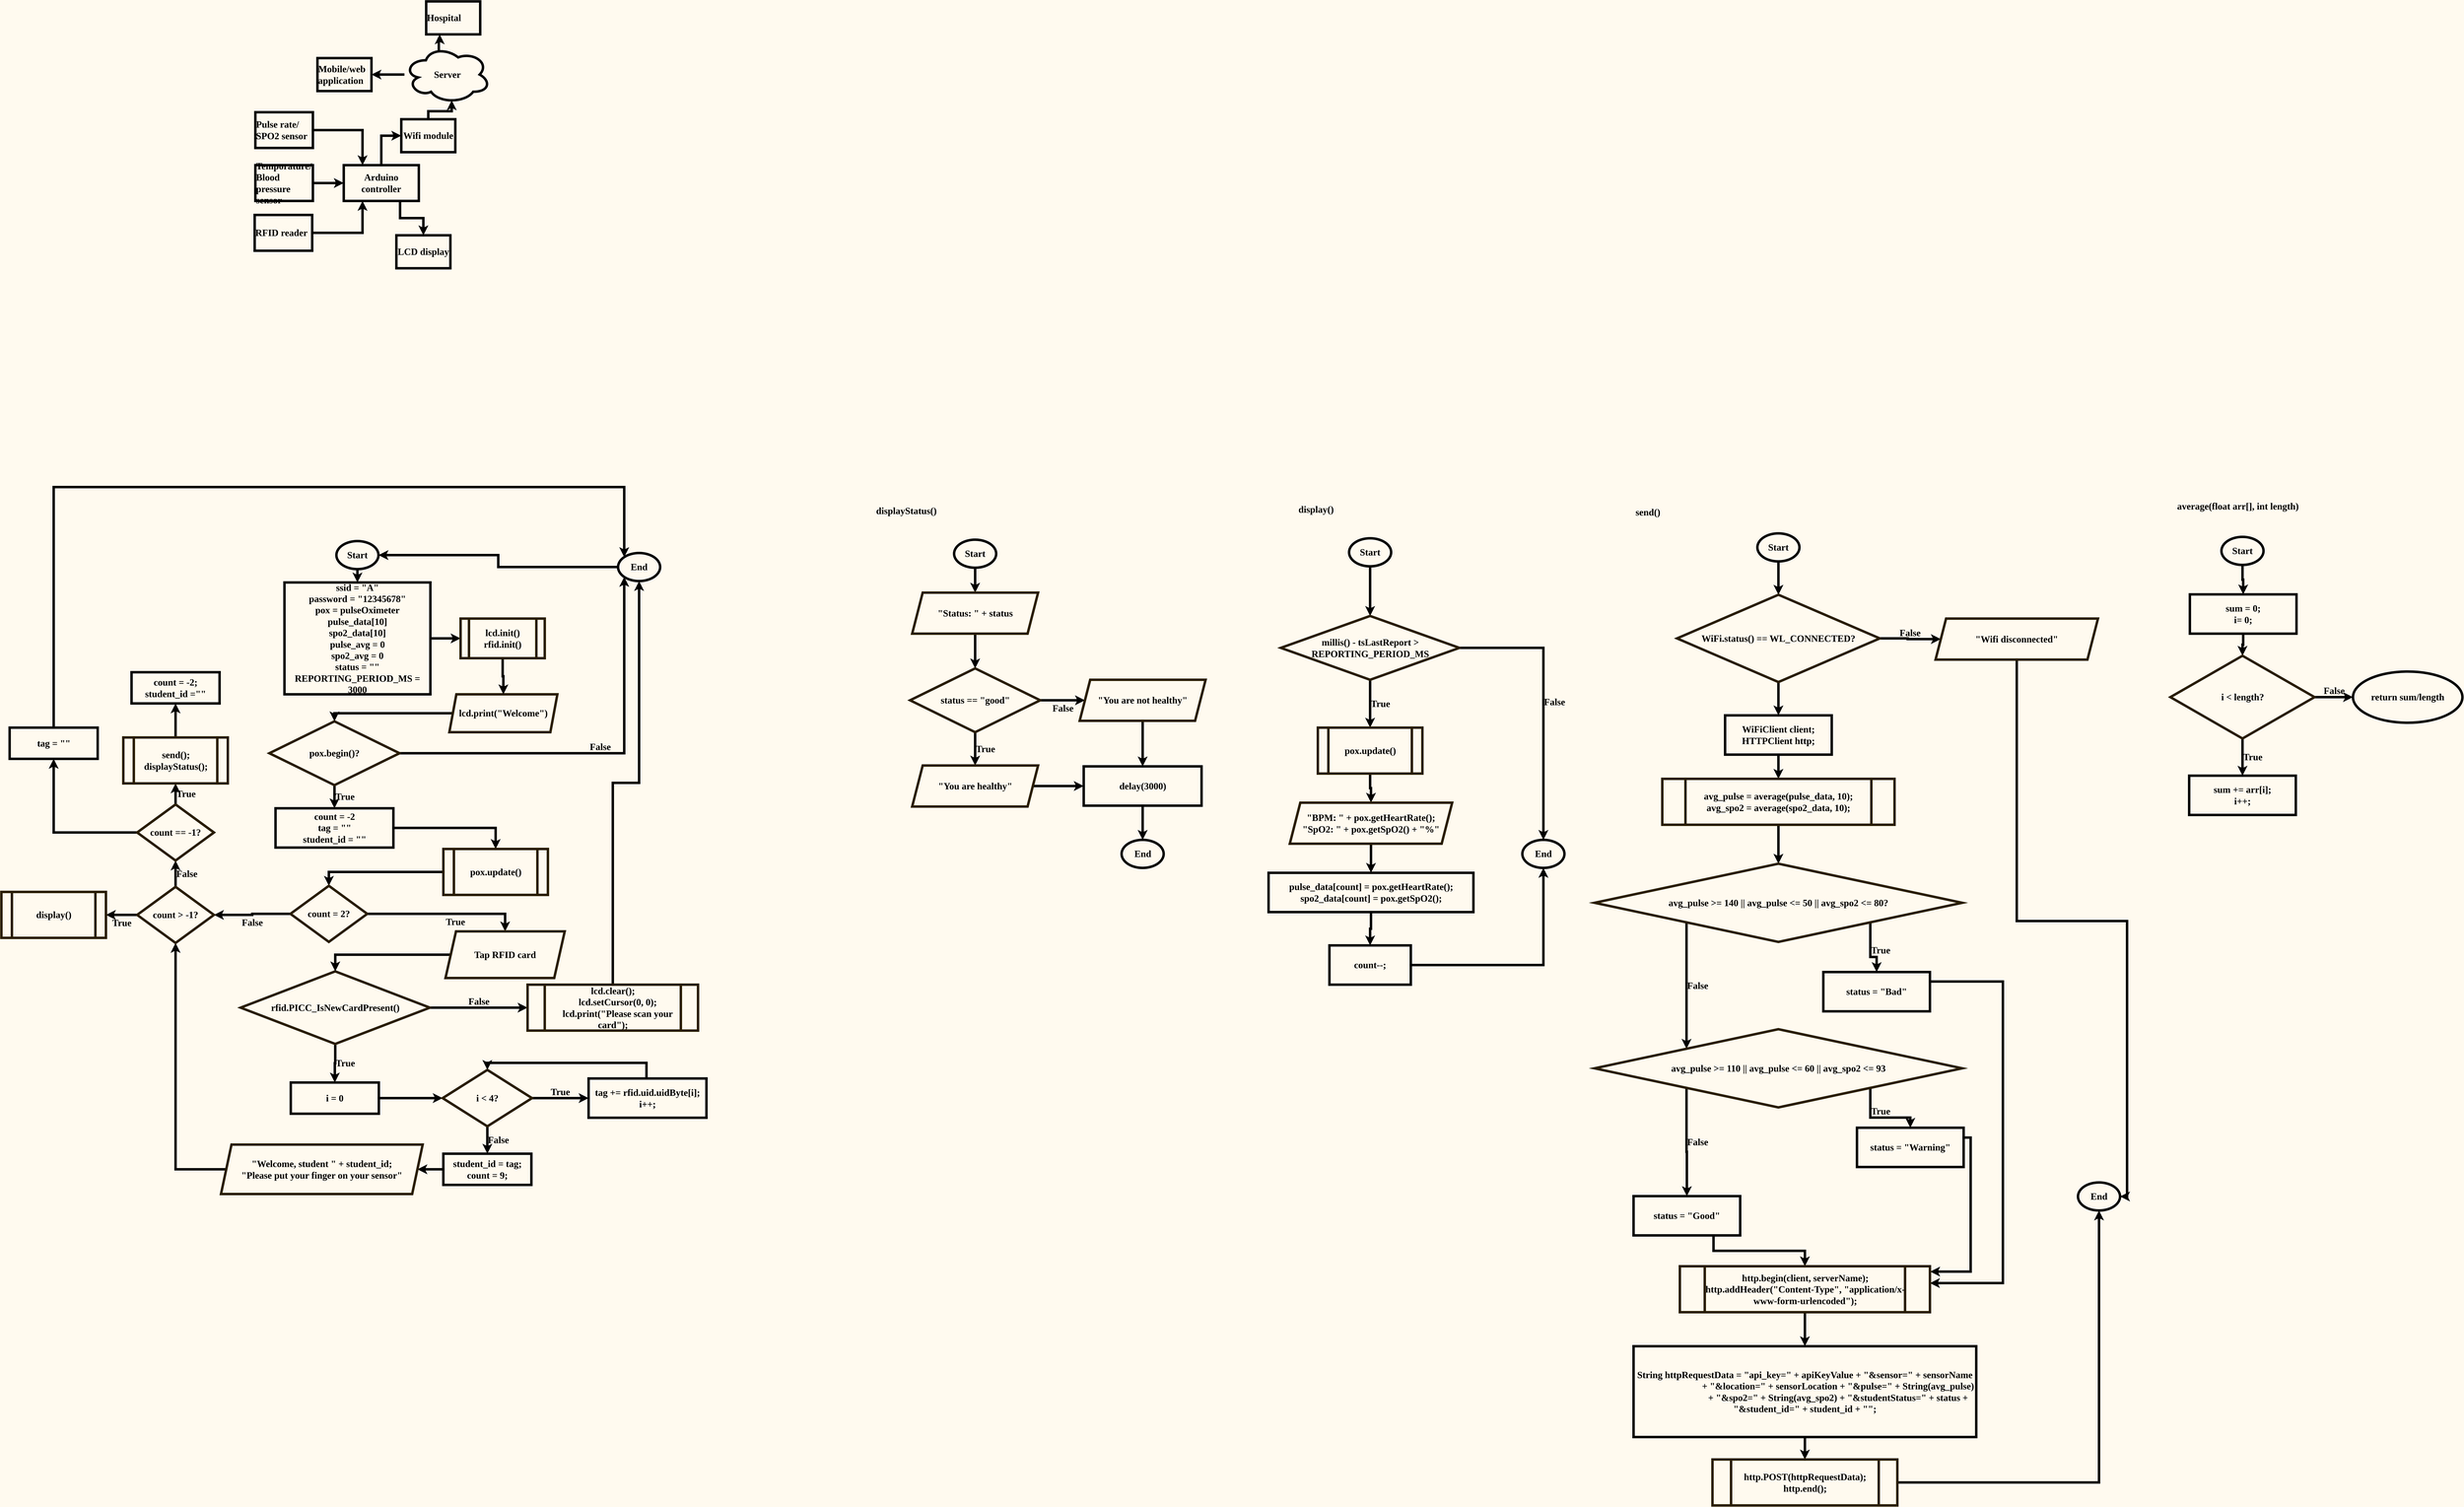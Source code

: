 <mxfile version="20.5.1" type="github">
  <diagram id="MGJxMbVjlbr7KXQ5UN1Q" name="Page-1">
    <mxGraphModel dx="4074" dy="3420" grid="0" gridSize="10" guides="1" tooltips="1" connect="1" arrows="1" fold="1" page="1" pageScale="1" pageWidth="850" pageHeight="1100" background="#FFFAEF" math="0" shadow="0">
      <root>
        <mxCell id="0" />
        <mxCell id="1" parent="0" />
        <mxCell id="DJ8g7D3eGbYBYhp7FH4V-6" style="edgeStyle=orthogonalEdgeStyle;rounded=0;orthogonalLoop=1;jettySize=auto;html=1;entryX=0.25;entryY=0;entryDx=0;entryDy=0;fontFamily=Space Grotesk;fontSource=https%3A%2F%2Ffonts.googleapis.com%2Fcss%3Ffamily%3DSpace%2BGrotesk;fontSize=27;strokeWidth=7;" parent="1" source="DJ8g7D3eGbYBYhp7FH4V-1" target="DJ8g7D3eGbYBYhp7FH4V-5" edge="1">
          <mxGeometry relative="1" as="geometry" />
        </mxCell>
        <mxCell id="DJ8g7D3eGbYBYhp7FH4V-1" value="Pulse rate/ SPO2 sensor" style="rounded=0;whiteSpace=wrap;html=1;fillColor=#FFFAEF;strokeWidth=7;fontFamily=Space Grotesk;fontSource=https%3A%2F%2Ffonts.googleapis.com%2Fcss%3Ffamily%3DSpace%2BGrotesk;fontSize=27;align=left;fontStyle=1" parent="1" vertex="1">
          <mxGeometry x="74" y="-349" width="164" height="102" as="geometry" />
        </mxCell>
        <mxCell id="DJ8g7D3eGbYBYhp7FH4V-7" style="edgeStyle=orthogonalEdgeStyle;rounded=0;orthogonalLoop=1;jettySize=auto;html=1;entryX=0;entryY=0.5;entryDx=0;entryDy=0;fontFamily=Space Grotesk;fontSource=https%3A%2F%2Ffonts.googleapis.com%2Fcss%3Ffamily%3DSpace%2BGrotesk;fontSize=27;strokeWidth=7;" parent="1" source="DJ8g7D3eGbYBYhp7FH4V-3" target="DJ8g7D3eGbYBYhp7FH4V-5" edge="1">
          <mxGeometry relative="1" as="geometry" />
        </mxCell>
        <mxCell id="DJ8g7D3eGbYBYhp7FH4V-3" value="Temporature/ Blood pressure sensor" style="rounded=0;whiteSpace=wrap;html=1;fillColor=#FFFAEF;strokeWidth=7;fontFamily=Space Grotesk;fontSource=https%3A%2F%2Ffonts.googleapis.com%2Fcss%3Ffamily%3DSpace%2BGrotesk;fontSize=27;align=left;fontStyle=1" parent="1" vertex="1">
          <mxGeometry x="74" y="-198" width="164" height="102" as="geometry" />
        </mxCell>
        <mxCell id="DJ8g7D3eGbYBYhp7FH4V-8" style="edgeStyle=orthogonalEdgeStyle;rounded=0;orthogonalLoop=1;jettySize=auto;html=1;entryX=0.25;entryY=1;entryDx=0;entryDy=0;fontFamily=Space Grotesk;fontSource=https%3A%2F%2Ffonts.googleapis.com%2Fcss%3Ffamily%3DSpace%2BGrotesk;fontSize=27;strokeWidth=7;" parent="1" source="DJ8g7D3eGbYBYhp7FH4V-4" target="DJ8g7D3eGbYBYhp7FH4V-5" edge="1">
          <mxGeometry relative="1" as="geometry" />
        </mxCell>
        <mxCell id="DJ8g7D3eGbYBYhp7FH4V-4" value="RFID reader" style="rounded=0;whiteSpace=wrap;html=1;fillColor=#FFFAEF;strokeWidth=7;fontFamily=Space Grotesk;fontSource=https%3A%2F%2Ffonts.googleapis.com%2Fcss%3Ffamily%3DSpace%2BGrotesk;fontSize=27;align=left;fontStyle=1" parent="1" vertex="1">
          <mxGeometry x="72" y="-56" width="164" height="102" as="geometry" />
        </mxCell>
        <mxCell id="DJ8g7D3eGbYBYhp7FH4V-10" style="edgeStyle=orthogonalEdgeStyle;rounded=0;orthogonalLoop=1;jettySize=auto;html=1;exitX=0.75;exitY=1;exitDx=0;exitDy=0;entryX=0.5;entryY=0;entryDx=0;entryDy=0;strokeWidth=7;fontFamily=Space Grotesk;fontSource=https%3A%2F%2Ffonts.googleapis.com%2Fcss%3Ffamily%3DSpace%2BGrotesk;fontSize=27;" parent="1" source="DJ8g7D3eGbYBYhp7FH4V-5" target="DJ8g7D3eGbYBYhp7FH4V-9" edge="1">
          <mxGeometry relative="1" as="geometry" />
        </mxCell>
        <mxCell id="DJ8g7D3eGbYBYhp7FH4V-12" style="edgeStyle=orthogonalEdgeStyle;rounded=0;orthogonalLoop=1;jettySize=auto;html=1;entryX=0;entryY=0.5;entryDx=0;entryDy=0;strokeWidth=7;fontFamily=Space Grotesk;fontSource=https%3A%2F%2Ffonts.googleapis.com%2Fcss%3Ffamily%3DSpace%2BGrotesk;fontSize=27;" parent="1" source="DJ8g7D3eGbYBYhp7FH4V-5" target="DJ8g7D3eGbYBYhp7FH4V-11" edge="1">
          <mxGeometry relative="1" as="geometry" />
        </mxCell>
        <mxCell id="DJ8g7D3eGbYBYhp7FH4V-5" value="Arduino controller" style="rounded=0;whiteSpace=wrap;html=1;fillColor=#FFFAEF;strokeWidth=7;fontFamily=Space Grotesk;fontSource=https%3A%2F%2Ffonts.googleapis.com%2Fcss%3Ffamily%3DSpace%2BGrotesk;fontSize=27;align=center;fontStyle=1" parent="1" vertex="1">
          <mxGeometry x="326" y="-198" width="214" height="102" as="geometry" />
        </mxCell>
        <mxCell id="DJ8g7D3eGbYBYhp7FH4V-9" value="LCD display" style="rounded=0;whiteSpace=wrap;html=1;fillColor=#FFFAEF;strokeWidth=7;fontFamily=Space Grotesk;fontSource=https%3A%2F%2Ffonts.googleapis.com%2Fcss%3Ffamily%3DSpace%2BGrotesk;fontSize=27;align=center;fontStyle=1" parent="1" vertex="1">
          <mxGeometry x="476" y="2" width="154" height="94" as="geometry" />
        </mxCell>
        <mxCell id="DJ8g7D3eGbYBYhp7FH4V-14" style="edgeStyle=orthogonalEdgeStyle;rounded=0;orthogonalLoop=1;jettySize=auto;html=1;entryX=0.55;entryY=0.95;entryDx=0;entryDy=0;entryPerimeter=0;strokeWidth=7;fontFamily=Space Grotesk;fontSource=https%3A%2F%2Ffonts.googleapis.com%2Fcss%3Ffamily%3DSpace%2BGrotesk;fontSize=27;" parent="1" source="DJ8g7D3eGbYBYhp7FH4V-11" target="DJ8g7D3eGbYBYhp7FH4V-13" edge="1">
          <mxGeometry relative="1" as="geometry" />
        </mxCell>
        <mxCell id="DJ8g7D3eGbYBYhp7FH4V-11" value="Wifi module" style="rounded=0;whiteSpace=wrap;html=1;fillColor=#FFFAEF;strokeWidth=7;fontFamily=Space Grotesk;fontSource=https%3A%2F%2Ffonts.googleapis.com%2Fcss%3Ffamily%3DSpace%2BGrotesk;fontSize=27;align=center;fontStyle=1" parent="1" vertex="1">
          <mxGeometry x="490" y="-329" width="154" height="94" as="geometry" />
        </mxCell>
        <mxCell id="DJ8g7D3eGbYBYhp7FH4V-16" style="edgeStyle=orthogonalEdgeStyle;rounded=0;orthogonalLoop=1;jettySize=auto;html=1;entryX=1;entryY=0.5;entryDx=0;entryDy=0;strokeWidth=7;fontFamily=Space Grotesk;fontSource=https%3A%2F%2Ffonts.googleapis.com%2Fcss%3Ffamily%3DSpace%2BGrotesk;fontSize=27;" parent="1" source="DJ8g7D3eGbYBYhp7FH4V-13" target="DJ8g7D3eGbYBYhp7FH4V-15" edge="1">
          <mxGeometry relative="1" as="geometry" />
        </mxCell>
        <mxCell id="DJ8g7D3eGbYBYhp7FH4V-19" style="edgeStyle=orthogonalEdgeStyle;rounded=0;orthogonalLoop=1;jettySize=auto;html=1;exitX=0.4;exitY=0.1;exitDx=0;exitDy=0;exitPerimeter=0;entryX=0.25;entryY=1;entryDx=0;entryDy=0;strokeWidth=7;fontFamily=Space Grotesk;fontSource=https%3A%2F%2Ffonts.googleapis.com%2Fcss%3Ffamily%3DSpace%2BGrotesk;fontSize=27;" parent="1" source="DJ8g7D3eGbYBYhp7FH4V-13" target="DJ8g7D3eGbYBYhp7FH4V-18" edge="1">
          <mxGeometry relative="1" as="geometry" />
        </mxCell>
        <mxCell id="DJ8g7D3eGbYBYhp7FH4V-13" value="Server" style="ellipse;shape=cloud;whiteSpace=wrap;html=1;strokeWidth=7;fontFamily=Space Grotesk;fontSource=https%3A%2F%2Ffonts.googleapis.com%2Fcss%3Ffamily%3DSpace%2BGrotesk;fontSize=27;fillColor=#FFFAEF;fontStyle=1" parent="1" vertex="1">
          <mxGeometry x="499" y="-538" width="245" height="163.33" as="geometry" />
        </mxCell>
        <mxCell id="DJ8g7D3eGbYBYhp7FH4V-15" value="Mobile/web application" style="rounded=0;whiteSpace=wrap;html=1;fillColor=#FFFAEF;strokeWidth=7;fontFamily=Space Grotesk;fontSource=https%3A%2F%2Ffonts.googleapis.com%2Fcss%3Ffamily%3DSpace%2BGrotesk;fontSize=27;align=left;fontStyle=1" parent="1" vertex="1">
          <mxGeometry x="251" y="-503.34" width="154" height="94" as="geometry" />
        </mxCell>
        <mxCell id="DJ8g7D3eGbYBYhp7FH4V-18" value="Hospital" style="rounded=0;whiteSpace=wrap;html=1;fillColor=#FFFAEF;strokeWidth=7;fontFamily=Space Grotesk;fontSource=https%3A%2F%2Ffonts.googleapis.com%2Fcss%3Ffamily%3DSpace%2BGrotesk;fontSize=27;align=left;fontStyle=1" parent="1" vertex="1">
          <mxGeometry x="561" y="-665" width="154" height="94" as="geometry" />
        </mxCell>
        <mxCell id="ZeVpuo8kQjR2G3YYarO5-6" style="edgeStyle=orthogonalEdgeStyle;rounded=0;orthogonalLoop=1;jettySize=auto;html=1;entryX=0.5;entryY=0;entryDx=0;entryDy=0;fontFamily=Space Grotesk;fontSource=https%3A%2F%2Ffonts.googleapis.com%2Fcss%3Ffamily%3DSpace%2BGrotesk;fontSize=27;strokeWidth=7;" parent="1" source="ZeVpuo8kQjR2G3YYarO5-1" target="ZeVpuo8kQjR2G3YYarO5-3" edge="1">
          <mxGeometry relative="1" as="geometry" />
        </mxCell>
        <mxCell id="ZeVpuo8kQjR2G3YYarO5-1" value="&lt;font face=&quot;Space Grotesk&quot; style=&quot;font-size: 27px;&quot;&gt;Start&lt;/font&gt;" style="ellipse;whiteSpace=wrap;html=1;fillColor=#FFFAEF;strokeWidth=7;fontSize=27;fontStyle=1" parent="1" vertex="1">
          <mxGeometry x="305" y="874" width="120" height="80" as="geometry" />
        </mxCell>
        <mxCell id="4AYZdTKbMCxme8TFbNy_-22" style="edgeStyle=orthogonalEdgeStyle;rounded=0;orthogonalLoop=1;jettySize=auto;html=1;entryX=1;entryY=0.5;entryDx=0;entryDy=0;labelBackgroundColor=none;strokeWidth=7;fontFamily=Space Grotesk;fontSource=https%3A%2F%2Ffonts.googleapis.com%2Fcss%3Ffamily%3DSpace%2BGrotesk;fontSize=27;" edge="1" parent="1" source="ZeVpuo8kQjR2G3YYarO5-2" target="ZeVpuo8kQjR2G3YYarO5-1">
          <mxGeometry relative="1" as="geometry" />
        </mxCell>
        <mxCell id="ZeVpuo8kQjR2G3YYarO5-2" value="&lt;font face=&quot;Space Grotesk&quot; style=&quot;font-size: 27px;&quot;&gt;End&lt;/font&gt;" style="ellipse;whiteSpace=wrap;html=1;fillColor=#FFFAEF;strokeWidth=7;fontSize=27;fontStyle=1" parent="1" vertex="1">
          <mxGeometry x="1108" y="908" width="120" height="80" as="geometry" />
        </mxCell>
        <mxCell id="ZeVpuo8kQjR2G3YYarO5-7" style="edgeStyle=orthogonalEdgeStyle;rounded=0;orthogonalLoop=1;jettySize=auto;html=1;entryX=0;entryY=0.5;entryDx=0;entryDy=0;strokeWidth=7;fontFamily=Space Grotesk;fontSource=https%3A%2F%2Ffonts.googleapis.com%2Fcss%3Ffamily%3DSpace%2BGrotesk;fontSize=27;" parent="1" source="ZeVpuo8kQjR2G3YYarO5-3" target="ZeVpuo8kQjR2G3YYarO5-17" edge="1">
          <mxGeometry relative="1" as="geometry" />
        </mxCell>
        <mxCell id="ZeVpuo8kQjR2G3YYarO5-3" value="ssid = &quot;A&quot;&lt;br style=&quot;font-size: 27px;&quot;&gt;password = &quot;12345678&quot;&lt;br style=&quot;font-size: 27px;&quot;&gt;pox = pulseOximeter&lt;br&gt;pulse_data[10]&lt;br&gt;spo2_data[10]&lt;br&gt;pulse_avg = 0&lt;br&gt;spo2_avg = 0&lt;br&gt;status = &quot;&quot;&lt;br&gt;REPORTING_PERIOD_MS = 3000" style="rounded=0;whiteSpace=wrap;html=1;fillColor=#FFFAEF;strokeWidth=7;fontFamily=Space Grotesk;fontSource=https%3A%2F%2Ffonts.googleapis.com%2Fcss%3Ffamily%3DSpace%2BGrotesk;fontSize=27;align=center;fontStyle=1" parent="1" vertex="1">
          <mxGeometry x="157" y="992" width="416" height="319" as="geometry" />
        </mxCell>
        <mxCell id="ZeVpuo8kQjR2G3YYarO5-14" style="edgeStyle=orthogonalEdgeStyle;rounded=0;orthogonalLoop=1;jettySize=auto;html=1;entryX=0.5;entryY=0;entryDx=0;entryDy=0;labelBackgroundColor=none;strokeWidth=7;fontFamily=Space Grotesk;fontSource=https%3A%2F%2Ffonts.googleapis.com%2Fcss%3Ffamily%3DSpace%2BGrotesk;fontSize=27;" parent="1" source="ZeVpuo8kQjR2G3YYarO5-4" target="ZeVpuo8kQjR2G3YYarO5-15" edge="1">
          <mxGeometry relative="1" as="geometry">
            <mxPoint x="367" y="1894" as="targetPoint" />
          </mxGeometry>
        </mxCell>
        <mxCell id="ZeVpuo8kQjR2G3YYarO5-4" value="count = -2&lt;br style=&quot;font-size: 27px;&quot;&gt;tag = &quot;&quot;&lt;br style=&quot;font-size: 27px;&quot;&gt;student_id = &quot;&quot;" style="rounded=0;whiteSpace=wrap;html=1;fillColor=#FFFAEF;strokeWidth=7;fontFamily=Space Grotesk;fontSource=https%3A%2F%2Ffonts.googleapis.com%2Fcss%3Ffamily%3DSpace%2BGrotesk;fontSize=27;align=center;fontStyle=1" parent="1" vertex="1">
          <mxGeometry x="131.5" y="1636" width="336" height="112" as="geometry" />
        </mxCell>
        <mxCell id="ZeVpuo8kQjR2G3YYarO5-8" value="False" style="edgeStyle=orthogonalEdgeStyle;rounded=0;orthogonalLoop=1;jettySize=auto;html=1;entryX=0;entryY=1;entryDx=0;entryDy=0;strokeWidth=7;fontFamily=Space Grotesk;fontSource=https%3A%2F%2Ffonts.googleapis.com%2Fcss%3Ffamily%3DSpace%2BGrotesk;fontSize=27;labelBackgroundColor=none;verticalAlign=bottom;fontStyle=1" parent="1" source="ZeVpuo8kQjR2G3YYarO5-5" target="ZeVpuo8kQjR2G3YYarO5-2" edge="1">
          <mxGeometry relative="1" as="geometry" />
        </mxCell>
        <mxCell id="ZeVpuo8kQjR2G3YYarO5-10" value="True" style="edgeStyle=orthogonalEdgeStyle;rounded=0;orthogonalLoop=1;jettySize=auto;html=1;entryX=0.5;entryY=0;entryDx=0;entryDy=0;labelBackgroundColor=none;strokeWidth=7;fontFamily=Space Grotesk;fontSource=https%3A%2F%2Ffonts.googleapis.com%2Fcss%3Ffamily%3DSpace%2BGrotesk;fontSize=27;labelPosition=right;verticalLabelPosition=middle;align=left;verticalAlign=middle;fontStyle=1" parent="1" source="ZeVpuo8kQjR2G3YYarO5-5" target="ZeVpuo8kQjR2G3YYarO5-4" edge="1">
          <mxGeometry relative="1" as="geometry" />
        </mxCell>
        <mxCell id="ZeVpuo8kQjR2G3YYarO5-5" value="pox.begin()?" style="rhombus;whiteSpace=wrap;html=1;strokeColor=#291D00;strokeWidth=7;fontFamily=Space Grotesk;fontSource=https%3A%2F%2Ffonts.googleapis.com%2Fcss%3Ffamily%3DSpace%2BGrotesk;fontSize=27;fillColor=#FFFAEF;fontStyle=1" parent="1" vertex="1">
          <mxGeometry x="114" y="1388" width="371" height="182" as="geometry" />
        </mxCell>
        <mxCell id="ZeVpuo8kQjR2G3YYarO5-12" style="edgeStyle=orthogonalEdgeStyle;rounded=0;orthogonalLoop=1;jettySize=auto;html=1;entryX=0.5;entryY=0;entryDx=0;entryDy=0;labelBackgroundColor=none;strokeWidth=7;fontFamily=Space Grotesk;fontSource=https%3A%2F%2Ffonts.googleapis.com%2Fcss%3Ffamily%3DSpace%2BGrotesk;fontSize=27;" parent="1" source="ZeVpuo8kQjR2G3YYarO5-11" target="ZeVpuo8kQjR2G3YYarO5-5" edge="1">
          <mxGeometry relative="1" as="geometry" />
        </mxCell>
        <mxCell id="ZeVpuo8kQjR2G3YYarO5-11" value="&lt;span style=&quot;font-size: 27px; font-weight: 700;&quot;&gt;lcd.print(&quot;Welcome&quot;)&lt;/span&gt;" style="shape=parallelogram;perimeter=parallelogramPerimeter;whiteSpace=wrap;html=1;fixedSize=1;strokeColor=#291D00;strokeWidth=7;fontFamily=Space Grotesk;fontSource=https%3A%2F%2Ffonts.googleapis.com%2Fcss%3Ffamily%3DSpace%2BGrotesk;fontSize=27;fillColor=#FFFAEF;" parent="1" vertex="1">
          <mxGeometry x="627" y="1311" width="308" height="108" as="geometry" />
        </mxCell>
        <mxCell id="ZeVpuo8kQjR2G3YYarO5-20" style="edgeStyle=orthogonalEdgeStyle;rounded=0;orthogonalLoop=1;jettySize=auto;html=1;entryX=0.5;entryY=0;entryDx=0;entryDy=0;labelBackgroundColor=none;strokeWidth=7;fontFamily=Space Grotesk;fontSource=https%3A%2F%2Ffonts.googleapis.com%2Fcss%3Ffamily%3DSpace%2BGrotesk;fontSize=27;" parent="1" source="ZeVpuo8kQjR2G3YYarO5-15" target="ZeVpuo8kQjR2G3YYarO5-19" edge="1">
          <mxGeometry relative="1" as="geometry" />
        </mxCell>
        <mxCell id="ZeVpuo8kQjR2G3YYarO5-15" value="&lt;span style=&quot;font-size: 27px; font-weight: 700;&quot;&gt;pox.update()&lt;/span&gt;" style="shape=process;whiteSpace=wrap;html=1;backgroundOutline=1;strokeColor=#291D00;strokeWidth=7;fontFamily=Space Grotesk;fontSource=https%3A%2F%2Ffonts.googleapis.com%2Fcss%3Ffamily%3DSpace%2BGrotesk;fontSize=27;fillColor=#FFFAEF;" parent="1" vertex="1">
          <mxGeometry x="610" y="1752" width="298" height="131" as="geometry" />
        </mxCell>
        <mxCell id="ZeVpuo8kQjR2G3YYarO5-18" style="edgeStyle=orthogonalEdgeStyle;rounded=0;orthogonalLoop=1;jettySize=auto;html=1;entryX=0.5;entryY=0;entryDx=0;entryDy=0;labelBackgroundColor=none;strokeWidth=7;fontFamily=Space Grotesk;fontSource=https%3A%2F%2Ffonts.googleapis.com%2Fcss%3Ffamily%3DSpace%2BGrotesk;fontSize=27;" parent="1" source="ZeVpuo8kQjR2G3YYarO5-17" target="ZeVpuo8kQjR2G3YYarO5-11" edge="1">
          <mxGeometry relative="1" as="geometry" />
        </mxCell>
        <mxCell id="ZeVpuo8kQjR2G3YYarO5-17" value="&lt;span style=&quot;font-size: 27px; font-weight: 700;&quot;&gt;lcd.init()&lt;/span&gt;&lt;br style=&quot;font-size: 27px; font-weight: 700;&quot;&gt;&lt;span style=&quot;font-size: 27px; font-weight: 700;&quot;&gt;rfid.init()&lt;/span&gt;" style="shape=process;whiteSpace=wrap;html=1;backgroundOutline=1;strokeColor=#291D00;strokeWidth=7;fontFamily=Space Grotesk;fontSource=https%3A%2F%2Ffonts.googleapis.com%2Fcss%3Ffamily%3DSpace%2BGrotesk;fontSize=27;fillColor=#FFFAEF;" parent="1" vertex="1">
          <mxGeometry x="659" y="1095" width="240" height="113" as="geometry" />
        </mxCell>
        <mxCell id="ZeVpuo8kQjR2G3YYarO5-22" value="True" style="edgeStyle=orthogonalEdgeStyle;rounded=0;orthogonalLoop=1;jettySize=auto;html=1;entryX=0.5;entryY=0;entryDx=0;entryDy=0;labelBackgroundColor=none;strokeWidth=7;fontFamily=Space Grotesk;fontSource=https%3A%2F%2Ffonts.googleapis.com%2Fcss%3Ffamily%3DSpace%2BGrotesk;fontSize=27;labelPosition=right;verticalLabelPosition=middle;align=left;verticalAlign=top;fontStyle=1" parent="1" source="ZeVpuo8kQjR2G3YYarO5-19" target="ZeVpuo8kQjR2G3YYarO5-26" edge="1">
          <mxGeometry relative="1" as="geometry" />
        </mxCell>
        <mxCell id="4AYZdTKbMCxme8TFbNy_-10" value="False" style="edgeStyle=orthogonalEdgeStyle;rounded=0;orthogonalLoop=1;jettySize=auto;html=1;entryX=1;entryY=0.5;entryDx=0;entryDy=0;labelBackgroundColor=none;strokeWidth=7;fontFamily=Space Grotesk;fontSource=https%3A%2F%2Ffonts.googleapis.com%2Fcss%3Ffamily%3DSpace%2BGrotesk;fontSize=27;verticalAlign=top;fontStyle=1" edge="1" parent="1" source="ZeVpuo8kQjR2G3YYarO5-19" target="4AYZdTKbMCxme8TFbNy_-9">
          <mxGeometry relative="1" as="geometry" />
        </mxCell>
        <mxCell id="ZeVpuo8kQjR2G3YYarO5-19" value="count = 2?" style="rhombus;whiteSpace=wrap;html=1;strokeColor=#291D00;strokeWidth=7;fontFamily=Space Grotesk;fontSource=https%3A%2F%2Ffonts.googleapis.com%2Fcss%3Ffamily%3DSpace%2BGrotesk;fontSize=27;fillColor=#FFFAEF;fontStyle=1" parent="1" vertex="1">
          <mxGeometry x="174" y="1857" width="219" height="160" as="geometry" />
        </mxCell>
        <mxCell id="ZeVpuo8kQjR2G3YYarO5-24" value="False" style="edgeStyle=orthogonalEdgeStyle;rounded=0;orthogonalLoop=1;jettySize=auto;html=1;entryX=0;entryY=0.5;entryDx=0;entryDy=0;labelBackgroundColor=none;strokeWidth=7;fontFamily=Space Grotesk;fontSource=https%3A%2F%2Ffonts.googleapis.com%2Fcss%3Ffamily%3DSpace%2BGrotesk;fontSize=27;verticalAlign=bottom;fontStyle=1" parent="1" source="ZeVpuo8kQjR2G3YYarO5-21" target="ZeVpuo8kQjR2G3YYarO5-23" edge="1">
          <mxGeometry relative="1" as="geometry" />
        </mxCell>
        <mxCell id="ZeVpuo8kQjR2G3YYarO5-29" value="True" style="edgeStyle=orthogonalEdgeStyle;rounded=0;orthogonalLoop=1;jettySize=auto;html=1;entryX=0.5;entryY=0;entryDx=0;entryDy=0;labelBackgroundColor=none;strokeWidth=7;fontFamily=Space Grotesk;fontSource=https%3A%2F%2Ffonts.googleapis.com%2Fcss%3Ffamily%3DSpace%2BGrotesk;fontSize=27;labelPosition=right;verticalLabelPosition=middle;align=left;verticalAlign=middle;fontStyle=1" parent="1" source="ZeVpuo8kQjR2G3YYarO5-21" target="ZeVpuo8kQjR2G3YYarO5-28" edge="1">
          <mxGeometry relative="1" as="geometry" />
        </mxCell>
        <mxCell id="ZeVpuo8kQjR2G3YYarO5-21" value="rfid.PICC_IsNewCardPresent()" style="rhombus;whiteSpace=wrap;html=1;strokeColor=#291D00;strokeWidth=7;fontFamily=Space Grotesk;fontSource=https%3A%2F%2Ffonts.googleapis.com%2Fcss%3Ffamily%3DSpace%2BGrotesk;fontSize=27;fillColor=#FFFAEF;fontStyle=1" parent="1" vertex="1">
          <mxGeometry x="32" y="2101" width="539.5" height="207" as="geometry" />
        </mxCell>
        <mxCell id="ZeVpuo8kQjR2G3YYarO5-25" style="edgeStyle=orthogonalEdgeStyle;rounded=0;orthogonalLoop=1;jettySize=auto;html=1;entryX=0.5;entryY=1;entryDx=0;entryDy=0;labelBackgroundColor=none;strokeWidth=7;fontFamily=Space Grotesk;fontSource=https%3A%2F%2Ffonts.googleapis.com%2Fcss%3Ffamily%3DSpace%2BGrotesk;fontSize=27;" parent="1" source="ZeVpuo8kQjR2G3YYarO5-23" target="ZeVpuo8kQjR2G3YYarO5-2" edge="1">
          <mxGeometry relative="1" as="geometry" />
        </mxCell>
        <mxCell id="ZeVpuo8kQjR2G3YYarO5-23" value="&lt;div style=&quot;font-size: 27px;&quot;&gt;&lt;span style=&quot;font-size: 27px;&quot;&gt;&lt;b style=&quot;font-size: 27px;&quot;&gt;lcd.clear();&lt;/b&gt;&lt;/span&gt;&lt;/div&gt;&lt;div style=&quot;font-size: 27px;&quot;&gt;&lt;span style=&quot;font-size: 27px;&quot;&gt;&lt;b style=&quot;font-size: 27px;&quot;&gt;&amp;nbsp; &amp;nbsp; lcd.setCursor(0, 0);&lt;/b&gt;&lt;/span&gt;&lt;/div&gt;&lt;div style=&quot;font-size: 27px;&quot;&gt;&lt;span style=&quot;font-size: 27px;&quot;&gt;&lt;b style=&quot;font-size: 27px;&quot;&gt;&amp;nbsp; &amp;nbsp; lcd.print(&quot;Please scan your card&quot;);&lt;/b&gt;&lt;/span&gt;&lt;/div&gt;" style="shape=process;whiteSpace=wrap;html=1;backgroundOutline=1;strokeColor=#291D00;strokeWidth=7;fontFamily=Space Grotesk;fontSource=https%3A%2F%2Ffonts.googleapis.com%2Fcss%3Ffamily%3DSpace%2BGrotesk;fontSize=27;fillColor=#FFFAEF;" parent="1" vertex="1">
          <mxGeometry x="850" y="2139" width="486" height="131" as="geometry" />
        </mxCell>
        <mxCell id="ZeVpuo8kQjR2G3YYarO5-27" style="edgeStyle=orthogonalEdgeStyle;rounded=0;orthogonalLoop=1;jettySize=auto;html=1;entryX=0.5;entryY=0;entryDx=0;entryDy=0;labelBackgroundColor=none;strokeWidth=7;fontFamily=Space Grotesk;fontSource=https%3A%2F%2Ffonts.googleapis.com%2Fcss%3Ffamily%3DSpace%2BGrotesk;fontSize=27;" parent="1" source="ZeVpuo8kQjR2G3YYarO5-26" target="ZeVpuo8kQjR2G3YYarO5-21" edge="1">
          <mxGeometry relative="1" as="geometry" />
        </mxCell>
        <mxCell id="ZeVpuo8kQjR2G3YYarO5-26" value="Tap RFID card" style="shape=parallelogram;perimeter=parallelogramPerimeter;whiteSpace=wrap;html=1;fixedSize=1;strokeColor=#291D00;strokeWidth=7;fontFamily=Space Grotesk;fontSource=https%3A%2F%2Ffonts.googleapis.com%2Fcss%3Ffamily%3DSpace%2BGrotesk;fontSize=27;fillColor=#FFFAEF;size=30.0;fontStyle=1" parent="1" vertex="1">
          <mxGeometry x="616" y="1987" width="340" height="133" as="geometry" />
        </mxCell>
        <mxCell id="ZeVpuo8kQjR2G3YYarO5-32" style="edgeStyle=orthogonalEdgeStyle;rounded=0;orthogonalLoop=1;jettySize=auto;html=1;entryX=0;entryY=0.5;entryDx=0;entryDy=0;labelBackgroundColor=none;strokeWidth=7;fontFamily=Space Grotesk;fontSource=https%3A%2F%2Ffonts.googleapis.com%2Fcss%3Ffamily%3DSpace%2BGrotesk;fontSize=27;" parent="1" source="ZeVpuo8kQjR2G3YYarO5-28" target="ZeVpuo8kQjR2G3YYarO5-30" edge="1">
          <mxGeometry relative="1" as="geometry" />
        </mxCell>
        <mxCell id="ZeVpuo8kQjR2G3YYarO5-28" value="i = 0" style="rounded=0;whiteSpace=wrap;html=1;fillColor=#FFFAEF;strokeWidth=7;fontFamily=Space Grotesk;fontSource=https%3A%2F%2Ffonts.googleapis.com%2Fcss%3Ffamily%3DSpace%2BGrotesk;fontSize=27;align=center;fontStyle=1" parent="1" vertex="1">
          <mxGeometry x="175" y="2418" width="251" height="89" as="geometry" />
        </mxCell>
        <mxCell id="4AYZdTKbMCxme8TFbNy_-3" value="True" style="edgeStyle=orthogonalEdgeStyle;rounded=0;orthogonalLoop=1;jettySize=auto;html=1;entryX=0;entryY=0.5;entryDx=0;entryDy=0;strokeWidth=7;fontFamily=Space Grotesk;fontSource=https%3A%2F%2Ffonts.googleapis.com%2Fcss%3Ffamily%3DSpace%2BGrotesk;fontSize=27;labelBackgroundColor=none;verticalAlign=bottom;fontStyle=1" edge="1" parent="1" source="ZeVpuo8kQjR2G3YYarO5-30" target="4AYZdTKbMCxme8TFbNy_-2">
          <mxGeometry relative="1" as="geometry" />
        </mxCell>
        <mxCell id="4AYZdTKbMCxme8TFbNy_-6" value="False" style="edgeStyle=orthogonalEdgeStyle;rounded=0;orthogonalLoop=1;jettySize=auto;html=1;entryX=0.5;entryY=0;entryDx=0;entryDy=0;labelBackgroundColor=none;strokeWidth=7;fontFamily=Space Grotesk;fontSource=https%3A%2F%2Ffonts.googleapis.com%2Fcss%3Ffamily%3DSpace%2BGrotesk;fontSize=27;fontStyle=1;labelPosition=right;verticalLabelPosition=middle;align=left;verticalAlign=middle;" edge="1" parent="1" source="ZeVpuo8kQjR2G3YYarO5-30" target="4AYZdTKbMCxme8TFbNy_-5">
          <mxGeometry relative="1" as="geometry" />
        </mxCell>
        <mxCell id="ZeVpuo8kQjR2G3YYarO5-30" value="i &amp;lt; 4?" style="rhombus;whiteSpace=wrap;html=1;strokeColor=#291D00;strokeWidth=7;fontFamily=Space Grotesk;fontSource=https%3A%2F%2Ffonts.googleapis.com%2Fcss%3Ffamily%3DSpace%2BGrotesk;fontSize=27;fillColor=#FFFAEF;fontStyle=1" parent="1" vertex="1">
          <mxGeometry x="608" y="2382" width="254.75" height="161" as="geometry" />
        </mxCell>
        <mxCell id="4AYZdTKbMCxme8TFbNy_-4" style="edgeStyle=orthogonalEdgeStyle;rounded=0;orthogonalLoop=1;jettySize=auto;html=1;entryX=0.5;entryY=0;entryDx=0;entryDy=0;labelBackgroundColor=none;strokeWidth=7;fontFamily=Space Grotesk;fontSource=https%3A%2F%2Ffonts.googleapis.com%2Fcss%3Ffamily%3DSpace%2BGrotesk;fontSize=27;" edge="1" parent="1" source="4AYZdTKbMCxme8TFbNy_-2" target="ZeVpuo8kQjR2G3YYarO5-30">
          <mxGeometry relative="1" as="geometry">
            <Array as="points">
              <mxPoint x="1189" y="2362" />
              <mxPoint x="735" y="2362" />
            </Array>
          </mxGeometry>
        </mxCell>
        <mxCell id="4AYZdTKbMCxme8TFbNy_-2" value="tag += rfid.uid.uidByte[i];&lt;br&gt;i++;" style="rounded=0;whiteSpace=wrap;html=1;fillColor=#FFFAEF;strokeWidth=7;fontFamily=Space Grotesk;fontSource=https%3A%2F%2Ffonts.googleapis.com%2Fcss%3Ffamily%3DSpace%2BGrotesk;fontSize=27;align=center;fontStyle=1" vertex="1" parent="1">
          <mxGeometry x="1024" y="2406.5" width="336" height="112" as="geometry" />
        </mxCell>
        <mxCell id="4AYZdTKbMCxme8TFbNy_-8" style="edgeStyle=orthogonalEdgeStyle;rounded=0;orthogonalLoop=1;jettySize=auto;html=1;entryX=1;entryY=0.5;entryDx=0;entryDy=0;labelBackgroundColor=none;strokeWidth=7;fontFamily=Space Grotesk;fontSource=https%3A%2F%2Ffonts.googleapis.com%2Fcss%3Ffamily%3DSpace%2BGrotesk;fontSize=27;" edge="1" parent="1" source="4AYZdTKbMCxme8TFbNy_-5" target="4AYZdTKbMCxme8TFbNy_-7">
          <mxGeometry relative="1" as="geometry" />
        </mxCell>
        <mxCell id="4AYZdTKbMCxme8TFbNy_-5" value="&lt;div&gt;student_id = tag;&lt;/div&gt;&lt;div&gt;&lt;span style=&quot;background-color: initial;&quot;&gt;count = 9;&lt;/span&gt;&lt;/div&gt;" style="rounded=0;whiteSpace=wrap;html=1;fillColor=#FFFAEF;strokeWidth=7;fontFamily=Space Grotesk;fontSource=https%3A%2F%2Ffonts.googleapis.com%2Fcss%3Ffamily%3DSpace%2BGrotesk;fontSize=27;align=center;fontStyle=1" vertex="1" parent="1">
          <mxGeometry x="609.88" y="2621" width="251" height="89" as="geometry" />
        </mxCell>
        <mxCell id="4AYZdTKbMCxme8TFbNy_-19" style="edgeStyle=orthogonalEdgeStyle;rounded=0;orthogonalLoop=1;jettySize=auto;html=1;entryX=0.5;entryY=1;entryDx=0;entryDy=0;labelBackgroundColor=none;strokeWidth=7;fontFamily=Space Grotesk;fontSource=https%3A%2F%2Ffonts.googleapis.com%2Fcss%3Ffamily%3DSpace%2BGrotesk;fontSize=27;" edge="1" parent="1" source="4AYZdTKbMCxme8TFbNy_-7" target="4AYZdTKbMCxme8TFbNy_-9">
          <mxGeometry relative="1" as="geometry" />
        </mxCell>
        <mxCell id="4AYZdTKbMCxme8TFbNy_-7" value="&quot;Welcome, student &quot; + student_id;&lt;br&gt;&quot;Please put your finger on your sensor&quot;" style="shape=parallelogram;perimeter=parallelogramPerimeter;whiteSpace=wrap;html=1;fixedSize=1;strokeColor=#291D00;strokeWidth=7;fontFamily=Space Grotesk;fontSource=https%3A%2F%2Ffonts.googleapis.com%2Fcss%3Ffamily%3DSpace%2BGrotesk;fontSize=27;fillColor=#FFFAEF;size=30.0;fontStyle=1" vertex="1" parent="1">
          <mxGeometry x="-24" y="2595" width="575" height="141" as="geometry" />
        </mxCell>
        <mxCell id="4AYZdTKbMCxme8TFbNy_-12" value="False" style="edgeStyle=orthogonalEdgeStyle;rounded=0;orthogonalLoop=1;jettySize=auto;html=1;labelBackgroundColor=none;strokeWidth=7;fontFamily=Space Grotesk;fontSource=https%3A%2F%2Ffonts.googleapis.com%2Fcss%3Ffamily%3DSpace%2BGrotesk;fontSize=27;labelPosition=right;verticalLabelPosition=middle;align=left;verticalAlign=middle;fontStyle=1" edge="1" parent="1" source="4AYZdTKbMCxme8TFbNy_-9" target="4AYZdTKbMCxme8TFbNy_-11">
          <mxGeometry relative="1" as="geometry" />
        </mxCell>
        <mxCell id="4AYZdTKbMCxme8TFbNy_-16" value="True" style="edgeStyle=orthogonalEdgeStyle;rounded=0;orthogonalLoop=1;jettySize=auto;html=1;entryX=1;entryY=0.5;entryDx=0;entryDy=0;labelBackgroundColor=none;strokeWidth=7;fontFamily=Space Grotesk;fontSource=https%3A%2F%2Ffonts.googleapis.com%2Fcss%3Ffamily%3DSpace%2BGrotesk;fontSize=27;verticalAlign=top;fontStyle=1" edge="1" parent="1" source="4AYZdTKbMCxme8TFbNy_-9" target="4AYZdTKbMCxme8TFbNy_-15">
          <mxGeometry relative="1" as="geometry" />
        </mxCell>
        <mxCell id="4AYZdTKbMCxme8TFbNy_-9" value="count &amp;gt; -1?" style="rhombus;whiteSpace=wrap;html=1;strokeColor=#291D00;strokeWidth=7;fontFamily=Space Grotesk;fontSource=https%3A%2F%2Ffonts.googleapis.com%2Fcss%3Ffamily%3DSpace%2BGrotesk;fontSize=27;fillColor=#FFFAEF;fontStyle=1" vertex="1" parent="1">
          <mxGeometry x="-263" y="1860" width="219" height="160" as="geometry" />
        </mxCell>
        <mxCell id="4AYZdTKbMCxme8TFbNy_-14" value="True" style="edgeStyle=orthogonalEdgeStyle;rounded=0;orthogonalLoop=1;jettySize=auto;html=1;entryX=0.5;entryY=1;entryDx=0;entryDy=0;labelBackgroundColor=none;strokeWidth=7;fontFamily=Space Grotesk;fontSource=https%3A%2F%2Ffonts.googleapis.com%2Fcss%3Ffamily%3DSpace%2BGrotesk;fontSize=27;labelPosition=right;verticalLabelPosition=middle;align=left;verticalAlign=middle;fontStyle=1" edge="1" parent="1" source="4AYZdTKbMCxme8TFbNy_-11" target="4AYZdTKbMCxme8TFbNy_-13">
          <mxGeometry relative="1" as="geometry" />
        </mxCell>
        <mxCell id="4AYZdTKbMCxme8TFbNy_-21" style="edgeStyle=orthogonalEdgeStyle;rounded=0;orthogonalLoop=1;jettySize=auto;html=1;entryX=0.5;entryY=1;entryDx=0;entryDy=0;labelBackgroundColor=none;strokeWidth=7;fontFamily=Space Grotesk;fontSource=https%3A%2F%2Ffonts.googleapis.com%2Fcss%3Ffamily%3DSpace%2BGrotesk;fontSize=27;" edge="1" parent="1" source="4AYZdTKbMCxme8TFbNy_-11" target="4AYZdTKbMCxme8TFbNy_-20">
          <mxGeometry relative="1" as="geometry" />
        </mxCell>
        <mxCell id="4AYZdTKbMCxme8TFbNy_-11" value="count == -1?" style="rhombus;whiteSpace=wrap;html=1;strokeColor=#291D00;strokeWidth=7;fontFamily=Space Grotesk;fontSource=https%3A%2F%2Ffonts.googleapis.com%2Fcss%3Ffamily%3DSpace%2BGrotesk;fontSize=27;fillColor=#FFFAEF;fontStyle=1" vertex="1" parent="1">
          <mxGeometry x="-263" y="1625" width="219" height="160" as="geometry" />
        </mxCell>
        <mxCell id="4AYZdTKbMCxme8TFbNy_-18" style="edgeStyle=orthogonalEdgeStyle;rounded=0;orthogonalLoop=1;jettySize=auto;html=1;entryX=0.5;entryY=1;entryDx=0;entryDy=0;labelBackgroundColor=none;strokeWidth=7;fontFamily=Space Grotesk;fontSource=https%3A%2F%2Ffonts.googleapis.com%2Fcss%3Ffamily%3DSpace%2BGrotesk;fontSize=27;" edge="1" parent="1" source="4AYZdTKbMCxme8TFbNy_-13" target="4AYZdTKbMCxme8TFbNy_-17">
          <mxGeometry relative="1" as="geometry" />
        </mxCell>
        <mxCell id="4AYZdTKbMCxme8TFbNy_-13" value="&lt;span style=&quot;font-size: 27px; font-weight: 700;&quot;&gt;send();&lt;br&gt;displayStatus();&lt;br&gt;&lt;/span&gt;" style="shape=process;whiteSpace=wrap;html=1;backgroundOutline=1;strokeColor=#291D00;strokeWidth=7;fontFamily=Space Grotesk;fontSource=https%3A%2F%2Ffonts.googleapis.com%2Fcss%3Ffamily%3DSpace%2BGrotesk;fontSize=27;fillColor=#FFFAEF;" vertex="1" parent="1">
          <mxGeometry x="-302.5" y="1434" width="298" height="131" as="geometry" />
        </mxCell>
        <mxCell id="4AYZdTKbMCxme8TFbNy_-15" value="&lt;span style=&quot;font-size: 27px; font-weight: 700;&quot;&gt;display()&lt;/span&gt;" style="shape=process;whiteSpace=wrap;html=1;backgroundOutline=1;strokeColor=#291D00;strokeWidth=7;fontFamily=Space Grotesk;fontSource=https%3A%2F%2Ffonts.googleapis.com%2Fcss%3Ffamily%3DSpace%2BGrotesk;fontSize=27;fillColor=#FFFAEF;" vertex="1" parent="1">
          <mxGeometry x="-650" y="1874.5" width="298" height="131" as="geometry" />
        </mxCell>
        <mxCell id="4AYZdTKbMCxme8TFbNy_-17" value="count = -2;&lt;br&gt;student_id =&quot;&quot;" style="rounded=0;whiteSpace=wrap;html=1;fillColor=#FFFAEF;strokeWidth=7;fontFamily=Space Grotesk;fontSource=https%3A%2F%2Ffonts.googleapis.com%2Fcss%3Ffamily%3DSpace%2BGrotesk;fontSize=27;align=center;fontStyle=1" vertex="1" parent="1">
          <mxGeometry x="-279" y="1248" width="251" height="89" as="geometry" />
        </mxCell>
        <mxCell id="4AYZdTKbMCxme8TFbNy_-45" style="edgeStyle=orthogonalEdgeStyle;rounded=0;orthogonalLoop=1;jettySize=auto;html=1;entryX=0;entryY=0;entryDx=0;entryDy=0;labelBackgroundColor=none;strokeWidth=7;fontFamily=Space Grotesk;fontSource=https%3A%2F%2Ffonts.googleapis.com%2Fcss%3Ffamily%3DSpace%2BGrotesk;fontSize=27;" edge="1" parent="1" source="4AYZdTKbMCxme8TFbNy_-20" target="ZeVpuo8kQjR2G3YYarO5-2">
          <mxGeometry relative="1" as="geometry">
            <Array as="points">
              <mxPoint x="-501" y="720" />
              <mxPoint x="1126" y="720" />
            </Array>
          </mxGeometry>
        </mxCell>
        <mxCell id="4AYZdTKbMCxme8TFbNy_-20" value="tag = &quot;&quot;" style="rounded=0;whiteSpace=wrap;html=1;fillColor=#FFFAEF;strokeWidth=7;fontFamily=Space Grotesk;fontSource=https%3A%2F%2Ffonts.googleapis.com%2Fcss%3Ffamily%3DSpace%2BGrotesk;fontSize=27;align=center;fontStyle=1" vertex="1" parent="1">
          <mxGeometry x="-626.5" y="1406" width="251" height="89" as="geometry" />
        </mxCell>
        <mxCell id="4AYZdTKbMCxme8TFbNy_-32" style="edgeStyle=orthogonalEdgeStyle;rounded=0;orthogonalLoop=1;jettySize=auto;html=1;entryX=0.5;entryY=0;entryDx=0;entryDy=0;labelBackgroundColor=none;strokeWidth=7;fontFamily=Space Grotesk;fontSource=https%3A%2F%2Ffonts.googleapis.com%2Fcss%3Ffamily%3DSpace%2BGrotesk;fontSize=27;" edge="1" parent="1" source="4AYZdTKbMCxme8TFbNy_-24" target="4AYZdTKbMCxme8TFbNy_-31">
          <mxGeometry relative="1" as="geometry" />
        </mxCell>
        <mxCell id="4AYZdTKbMCxme8TFbNy_-24" value="&lt;font face=&quot;Space Grotesk&quot; style=&quot;font-size: 27px;&quot;&gt;Start&lt;/font&gt;" style="ellipse;whiteSpace=wrap;html=1;fillColor=#FFFAEF;strokeWidth=7;fontSize=27;fontStyle=1" vertex="1" parent="1">
          <mxGeometry x="2066" y="870" width="120" height="80" as="geometry" />
        </mxCell>
        <mxCell id="4AYZdTKbMCxme8TFbNy_-25" value="&lt;font face=&quot;Space Grotesk&quot; style=&quot;font-size: 27px;&quot;&gt;End&lt;/font&gt;" style="ellipse;whiteSpace=wrap;html=1;fillColor=#FFFAEF;strokeWidth=7;fontSize=27;fontStyle=1" vertex="1" parent="1">
          <mxGeometry x="2543.5" y="1726" width="120" height="80" as="geometry" />
        </mxCell>
        <mxCell id="4AYZdTKbMCxme8TFbNy_-26" value="displayStatus()" style="text;html=1;strokeColor=none;fillColor=none;align=center;verticalAlign=middle;whiteSpace=wrap;rounded=0;fontFamily=Space Grotesk;fontSource=https%3A%2F%2Ffonts.googleapis.com%2Fcss%3Ffamily%3DSpace%2BGrotesk;fontSize=27;fontStyle=1;strokeWidth=7;" vertex="1" parent="1">
          <mxGeometry x="1831" y="738" width="198" height="99" as="geometry" />
        </mxCell>
        <mxCell id="4AYZdTKbMCxme8TFbNy_-36" value="True" style="edgeStyle=orthogonalEdgeStyle;rounded=0;orthogonalLoop=1;jettySize=auto;html=1;entryX=0.5;entryY=0;entryDx=0;entryDy=0;labelBackgroundColor=none;strokeWidth=7;fontFamily=Space Grotesk;fontSource=https%3A%2F%2Ffonts.googleapis.com%2Fcss%3Ffamily%3DSpace%2BGrotesk;fontSize=27;fontStyle=1;labelPosition=right;verticalLabelPosition=middle;align=left;verticalAlign=middle;" edge="1" parent="1" source="4AYZdTKbMCxme8TFbNy_-30" target="4AYZdTKbMCxme8TFbNy_-34">
          <mxGeometry relative="1" as="geometry" />
        </mxCell>
        <mxCell id="4AYZdTKbMCxme8TFbNy_-37" value="False" style="edgeStyle=orthogonalEdgeStyle;rounded=0;orthogonalLoop=1;jettySize=auto;html=1;entryX=0;entryY=0.5;entryDx=0;entryDy=0;labelBackgroundColor=none;strokeWidth=7;fontFamily=Space Grotesk;fontSource=https%3A%2F%2Ffonts.googleapis.com%2Fcss%3Ffamily%3DSpace%2BGrotesk;fontSize=27;fontStyle=1;verticalAlign=top;" edge="1" parent="1" source="4AYZdTKbMCxme8TFbNy_-30" target="4AYZdTKbMCxme8TFbNy_-35">
          <mxGeometry relative="1" as="geometry" />
        </mxCell>
        <mxCell id="4AYZdTKbMCxme8TFbNy_-30" value="status == &quot;good&quot;" style="rhombus;whiteSpace=wrap;html=1;strokeColor=#291D00;strokeWidth=7;fontFamily=Space Grotesk;fontSource=https%3A%2F%2Ffonts.googleapis.com%2Fcss%3Ffamily%3DSpace%2BGrotesk;fontSize=27;fillColor=#FFFAEF;fontStyle=1" vertex="1" parent="1">
          <mxGeometry x="1940.5" y="1237" width="371" height="182" as="geometry" />
        </mxCell>
        <mxCell id="4AYZdTKbMCxme8TFbNy_-33" style="edgeStyle=orthogonalEdgeStyle;rounded=0;orthogonalLoop=1;jettySize=auto;html=1;entryX=0.5;entryY=0;entryDx=0;entryDy=0;labelBackgroundColor=none;strokeWidth=7;fontFamily=Space Grotesk;fontSource=https%3A%2F%2Ffonts.googleapis.com%2Fcss%3Ffamily%3DSpace%2BGrotesk;fontSize=27;" edge="1" parent="1" source="4AYZdTKbMCxme8TFbNy_-31" target="4AYZdTKbMCxme8TFbNy_-30">
          <mxGeometry relative="1" as="geometry" />
        </mxCell>
        <mxCell id="4AYZdTKbMCxme8TFbNy_-31" value="&quot;Status: &quot; + status" style="shape=parallelogram;perimeter=parallelogramPerimeter;whiteSpace=wrap;html=1;fixedSize=1;strokeColor=#291D00;strokeWidth=7;fontFamily=Space Grotesk;fontSource=https%3A%2F%2Ffonts.googleapis.com%2Fcss%3Ffamily%3DSpace%2BGrotesk;fontSize=27;fillColor=#FFFAEF;size=30.0;fontStyle=1" vertex="1" parent="1">
          <mxGeometry x="1946.5" y="1021" width="359" height="117" as="geometry" />
        </mxCell>
        <mxCell id="4AYZdTKbMCxme8TFbNy_-39" style="edgeStyle=orthogonalEdgeStyle;rounded=0;orthogonalLoop=1;jettySize=auto;html=1;entryX=0;entryY=0.5;entryDx=0;entryDy=0;labelBackgroundColor=none;strokeWidth=7;fontFamily=Space Grotesk;fontSource=https%3A%2F%2Ffonts.googleapis.com%2Fcss%3Ffamily%3DSpace%2BGrotesk;fontSize=27;" edge="1" parent="1" source="4AYZdTKbMCxme8TFbNy_-34" target="4AYZdTKbMCxme8TFbNy_-38">
          <mxGeometry relative="1" as="geometry" />
        </mxCell>
        <mxCell id="4AYZdTKbMCxme8TFbNy_-34" value="&quot;You are healthy&quot;" style="shape=parallelogram;perimeter=parallelogramPerimeter;whiteSpace=wrap;html=1;fixedSize=1;strokeColor=#291D00;strokeWidth=7;fontFamily=Space Grotesk;fontSource=https%3A%2F%2Ffonts.googleapis.com%2Fcss%3Ffamily%3DSpace%2BGrotesk;fontSize=27;fillColor=#FFFAEF;size=30.0;fontStyle=1" vertex="1" parent="1">
          <mxGeometry x="1946.5" y="1514" width="359" height="117" as="geometry" />
        </mxCell>
        <mxCell id="4AYZdTKbMCxme8TFbNy_-40" style="edgeStyle=orthogonalEdgeStyle;rounded=0;orthogonalLoop=1;jettySize=auto;html=1;entryX=0.5;entryY=0;entryDx=0;entryDy=0;labelBackgroundColor=none;strokeWidth=7;fontFamily=Space Grotesk;fontSource=https%3A%2F%2Ffonts.googleapis.com%2Fcss%3Ffamily%3DSpace%2BGrotesk;fontSize=27;" edge="1" parent="1" source="4AYZdTKbMCxme8TFbNy_-35" target="4AYZdTKbMCxme8TFbNy_-38">
          <mxGeometry relative="1" as="geometry" />
        </mxCell>
        <mxCell id="4AYZdTKbMCxme8TFbNy_-35" value="&quot;You are not healthy&quot;" style="shape=parallelogram;perimeter=parallelogramPerimeter;whiteSpace=wrap;html=1;fixedSize=1;strokeColor=#291D00;strokeWidth=7;fontFamily=Space Grotesk;fontSource=https%3A%2F%2Ffonts.googleapis.com%2Fcss%3Ffamily%3DSpace%2BGrotesk;fontSize=27;fillColor=#FFFAEF;size=30.0;fontStyle=1" vertex="1" parent="1">
          <mxGeometry x="2424" y="1269.5" width="359" height="117" as="geometry" />
        </mxCell>
        <mxCell id="4AYZdTKbMCxme8TFbNy_-41" style="edgeStyle=orthogonalEdgeStyle;rounded=0;orthogonalLoop=1;jettySize=auto;html=1;entryX=0.5;entryY=0;entryDx=0;entryDy=0;labelBackgroundColor=none;strokeWidth=7;fontFamily=Space Grotesk;fontSource=https%3A%2F%2Ffonts.googleapis.com%2Fcss%3Ffamily%3DSpace%2BGrotesk;fontSize=27;" edge="1" parent="1" source="4AYZdTKbMCxme8TFbNy_-38" target="4AYZdTKbMCxme8TFbNy_-25">
          <mxGeometry relative="1" as="geometry" />
        </mxCell>
        <mxCell id="4AYZdTKbMCxme8TFbNy_-38" value="delay(3000)" style="rounded=0;whiteSpace=wrap;html=1;fillColor=#FFFAEF;strokeWidth=7;fontFamily=Space Grotesk;fontSource=https%3A%2F%2Ffonts.googleapis.com%2Fcss%3Ffamily%3DSpace%2BGrotesk;fontSize=27;align=center;fontStyle=1" vertex="1" parent="1">
          <mxGeometry x="2435.5" y="1516.5" width="336" height="112" as="geometry" />
        </mxCell>
        <mxCell id="4AYZdTKbMCxme8TFbNy_-42" value="display()" style="text;html=1;strokeColor=none;fillColor=none;align=center;verticalAlign=middle;whiteSpace=wrap;rounded=0;fontFamily=Space Grotesk;fontSource=https%3A%2F%2Ffonts.googleapis.com%2Fcss%3Ffamily%3DSpace%2BGrotesk;fontSize=27;fontStyle=1;strokeWidth=7;" vertex="1" parent="1">
          <mxGeometry x="2999" y="734" width="198" height="99" as="geometry" />
        </mxCell>
        <mxCell id="4AYZdTKbMCxme8TFbNy_-48" style="edgeStyle=orthogonalEdgeStyle;rounded=0;orthogonalLoop=1;jettySize=auto;html=1;entryX=0.5;entryY=0;entryDx=0;entryDy=0;labelBackgroundColor=none;strokeWidth=7;fontFamily=Space Grotesk;fontSource=https%3A%2F%2Ffonts.googleapis.com%2Fcss%3Ffamily%3DSpace%2BGrotesk;fontSize=27;" edge="1" parent="1" source="4AYZdTKbMCxme8TFbNy_-43" target="4AYZdTKbMCxme8TFbNy_-47">
          <mxGeometry relative="1" as="geometry" />
        </mxCell>
        <mxCell id="4AYZdTKbMCxme8TFbNy_-43" value="&lt;font face=&quot;Space Grotesk&quot; style=&quot;font-size: 27px;&quot;&gt;Start&lt;/font&gt;" style="ellipse;whiteSpace=wrap;html=1;fillColor=#FFFAEF;strokeWidth=7;fontSize=27;fontStyle=1" vertex="1" parent="1">
          <mxGeometry x="3192" y="866" width="120" height="80" as="geometry" />
        </mxCell>
        <mxCell id="4AYZdTKbMCxme8TFbNy_-44" value="&lt;font face=&quot;Space Grotesk&quot; style=&quot;font-size: 27px;&quot;&gt;End&lt;/font&gt;" style="ellipse;whiteSpace=wrap;html=1;fillColor=#FFFAEF;strokeWidth=7;fontSize=27;fontStyle=1" vertex="1" parent="1">
          <mxGeometry x="3686" y="1726" width="120" height="80" as="geometry" />
        </mxCell>
        <mxCell id="4AYZdTKbMCxme8TFbNy_-49" value="False" style="edgeStyle=orthogonalEdgeStyle;rounded=0;orthogonalLoop=1;jettySize=auto;html=1;entryX=0.5;entryY=0;entryDx=0;entryDy=0;labelBackgroundColor=none;strokeWidth=7;fontFamily=Space Grotesk;fontSource=https%3A%2F%2Ffonts.googleapis.com%2Fcss%3Ffamily%3DSpace%2BGrotesk;fontSize=27;labelPosition=right;verticalLabelPosition=middle;align=left;verticalAlign=middle;fontStyle=1" edge="1" parent="1" source="4AYZdTKbMCxme8TFbNy_-47" target="4AYZdTKbMCxme8TFbNy_-44">
          <mxGeometry relative="1" as="geometry" />
        </mxCell>
        <mxCell id="4AYZdTKbMCxme8TFbNy_-52" value="True" style="edgeStyle=orthogonalEdgeStyle;rounded=0;orthogonalLoop=1;jettySize=auto;html=1;entryX=0.5;entryY=0;entryDx=0;entryDy=0;labelBackgroundColor=none;strokeWidth=7;fontFamily=Space Grotesk;fontSource=https%3A%2F%2Ffonts.googleapis.com%2Fcss%3Ffamily%3DSpace%2BGrotesk;fontSize=27;labelPosition=right;verticalLabelPosition=middle;align=left;verticalAlign=middle;fontStyle=1" edge="1" parent="1" source="4AYZdTKbMCxme8TFbNy_-47" target="4AYZdTKbMCxme8TFbNy_-51">
          <mxGeometry relative="1" as="geometry" />
        </mxCell>
        <mxCell id="4AYZdTKbMCxme8TFbNy_-47" value="millis() - tsLastReport &amp;gt; REPORTING_PERIOD_MS" style="rhombus;whiteSpace=wrap;html=1;strokeColor=#291D00;strokeWidth=7;fontFamily=Space Grotesk;fontSource=https%3A%2F%2Ffonts.googleapis.com%2Fcss%3Ffamily%3DSpace%2BGrotesk;fontSize=27;fillColor=#FFFAEF;fontStyle=1" vertex="1" parent="1">
          <mxGeometry x="2997.5" y="1087.5" width="509" height="182" as="geometry" />
        </mxCell>
        <mxCell id="4AYZdTKbMCxme8TFbNy_-57" style="edgeStyle=orthogonalEdgeStyle;rounded=0;orthogonalLoop=1;jettySize=auto;html=1;entryX=0.5;entryY=0;entryDx=0;entryDy=0;labelBackgroundColor=none;strokeWidth=7;fontFamily=Space Grotesk;fontSource=https%3A%2F%2Ffonts.googleapis.com%2Fcss%3Ffamily%3DSpace%2BGrotesk;fontSize=27;" edge="1" parent="1" source="4AYZdTKbMCxme8TFbNy_-50" target="4AYZdTKbMCxme8TFbNy_-56">
          <mxGeometry relative="1" as="geometry" />
        </mxCell>
        <mxCell id="4AYZdTKbMCxme8TFbNy_-50" value="pulse_data[count] =&amp;nbsp;pox.getHeartRate();&lt;br&gt;spo2_data[count] = pox.getSpO2();" style="rounded=0;whiteSpace=wrap;html=1;fillColor=#FFFAEF;strokeWidth=7;fontFamily=Space Grotesk;fontSource=https%3A%2F%2Ffonts.googleapis.com%2Fcss%3Ffamily%3DSpace%2BGrotesk;fontSize=27;align=center;fontStyle=1" vertex="1" parent="1">
          <mxGeometry x="2962.5" y="1820" width="584" height="112" as="geometry" />
        </mxCell>
        <mxCell id="4AYZdTKbMCxme8TFbNy_-54" style="edgeStyle=orthogonalEdgeStyle;rounded=0;orthogonalLoop=1;jettySize=auto;html=1;entryX=0.5;entryY=0;entryDx=0;entryDy=0;labelBackgroundColor=none;strokeWidth=7;fontFamily=Space Grotesk;fontSource=https%3A%2F%2Ffonts.googleapis.com%2Fcss%3Ffamily%3DSpace%2BGrotesk;fontSize=27;" edge="1" parent="1" source="4AYZdTKbMCxme8TFbNy_-51" target="4AYZdTKbMCxme8TFbNy_-53">
          <mxGeometry relative="1" as="geometry" />
        </mxCell>
        <mxCell id="4AYZdTKbMCxme8TFbNy_-51" value="&lt;span style=&quot;font-weight: 700;&quot;&gt;pox.update()&lt;/span&gt;" style="shape=process;whiteSpace=wrap;html=1;backgroundOutline=1;strokeColor=#291D00;strokeWidth=7;fontFamily=Space Grotesk;fontSource=https%3A%2F%2Ffonts.googleapis.com%2Fcss%3Ffamily%3DSpace%2BGrotesk;fontSize=27;fillColor=#FFFAEF;" vertex="1" parent="1">
          <mxGeometry x="3103" y="1406" width="298" height="131" as="geometry" />
        </mxCell>
        <mxCell id="4AYZdTKbMCxme8TFbNy_-55" style="edgeStyle=orthogonalEdgeStyle;rounded=0;orthogonalLoop=1;jettySize=auto;html=1;entryX=0.5;entryY=0;entryDx=0;entryDy=0;labelBackgroundColor=none;strokeWidth=7;fontFamily=Space Grotesk;fontSource=https%3A%2F%2Ffonts.googleapis.com%2Fcss%3Ffamily%3DSpace%2BGrotesk;fontSize=27;" edge="1" parent="1" source="4AYZdTKbMCxme8TFbNy_-53" target="4AYZdTKbMCxme8TFbNy_-50">
          <mxGeometry relative="1" as="geometry" />
        </mxCell>
        <mxCell id="4AYZdTKbMCxme8TFbNy_-53" value="&quot;BPM: &quot; + pox.getHeartRate();&lt;br&gt;&quot;SpO2: &quot; +&amp;nbsp;pox.getSpO2() + &quot;%&quot;" style="shape=parallelogram;perimeter=parallelogramPerimeter;whiteSpace=wrap;html=1;fixedSize=1;strokeColor=#291D00;strokeWidth=7;fontFamily=Space Grotesk;fontSource=https%3A%2F%2Ffonts.googleapis.com%2Fcss%3Ffamily%3DSpace%2BGrotesk;fontSize=27;fillColor=#FFFAEF;size=30.0;fontStyle=1" vertex="1" parent="1">
          <mxGeometry x="3023" y="1620" width="463" height="117" as="geometry" />
        </mxCell>
        <mxCell id="4AYZdTKbMCxme8TFbNy_-58" style="edgeStyle=orthogonalEdgeStyle;rounded=0;orthogonalLoop=1;jettySize=auto;html=1;entryX=0.5;entryY=1;entryDx=0;entryDy=0;labelBackgroundColor=none;strokeWidth=7;fontFamily=Space Grotesk;fontSource=https%3A%2F%2Ffonts.googleapis.com%2Fcss%3Ffamily%3DSpace%2BGrotesk;fontSize=27;" edge="1" parent="1" source="4AYZdTKbMCxme8TFbNy_-56" target="4AYZdTKbMCxme8TFbNy_-44">
          <mxGeometry relative="1" as="geometry" />
        </mxCell>
        <mxCell id="4AYZdTKbMCxme8TFbNy_-56" value="count--;" style="rounded=0;whiteSpace=wrap;html=1;fillColor=#FFFAEF;strokeWidth=7;fontFamily=Space Grotesk;fontSource=https%3A%2F%2Ffonts.googleapis.com%2Fcss%3Ffamily%3DSpace%2BGrotesk;fontSize=27;align=center;fontStyle=1" vertex="1" parent="1">
          <mxGeometry x="3136" y="2027" width="232" height="112" as="geometry" />
        </mxCell>
        <mxCell id="4AYZdTKbMCxme8TFbNy_-59" value="send()" style="text;html=1;strokeColor=none;fillColor=none;align=center;verticalAlign=middle;whiteSpace=wrap;rounded=0;fontFamily=Space Grotesk;fontSource=https%3A%2F%2Ffonts.googleapis.com%2Fcss%3Ffamily%3DSpace%2BGrotesk;fontSize=27;fontStyle=1;strokeWidth=7;" vertex="1" parent="1">
          <mxGeometry x="3945" y="742" width="198" height="99" as="geometry" />
        </mxCell>
        <mxCell id="4AYZdTKbMCxme8TFbNy_-63" style="edgeStyle=orthogonalEdgeStyle;rounded=0;orthogonalLoop=1;jettySize=auto;html=1;entryX=0.5;entryY=0;entryDx=0;entryDy=0;labelBackgroundColor=none;strokeWidth=7;fontFamily=Space Grotesk;fontSource=https%3A%2F%2Ffonts.googleapis.com%2Fcss%3Ffamily%3DSpace%2BGrotesk;fontSize=27;" edge="1" parent="1" source="4AYZdTKbMCxme8TFbNy_-60" target="4AYZdTKbMCxme8TFbNy_-62">
          <mxGeometry relative="1" as="geometry" />
        </mxCell>
        <mxCell id="4AYZdTKbMCxme8TFbNy_-60" value="&lt;font face=&quot;Space Grotesk&quot; style=&quot;font-size: 27px;&quot;&gt;Start&lt;/font&gt;" style="ellipse;whiteSpace=wrap;html=1;fillColor=#FFFAEF;strokeWidth=7;fontSize=27;fontStyle=1" vertex="1" parent="1">
          <mxGeometry x="4356" y="852" width="120" height="80" as="geometry" />
        </mxCell>
        <mxCell id="4AYZdTKbMCxme8TFbNy_-61" value="&lt;font face=&quot;Space Grotesk&quot; style=&quot;font-size: 27px;&quot;&gt;End&lt;/font&gt;" style="ellipse;whiteSpace=wrap;html=1;fillColor=#FFFAEF;strokeWidth=7;fontSize=27;fontStyle=1" vertex="1" parent="1">
          <mxGeometry x="5270" y="2703" width="120" height="80" as="geometry" />
        </mxCell>
        <mxCell id="4AYZdTKbMCxme8TFbNy_-66" value="False" style="edgeStyle=orthogonalEdgeStyle;rounded=0;orthogonalLoop=1;jettySize=auto;html=1;entryX=0;entryY=0.5;entryDx=0;entryDy=0;labelBackgroundColor=none;strokeWidth=7;fontFamily=Space Grotesk;fontSource=https%3A%2F%2Ffonts.googleapis.com%2Fcss%3Ffamily%3DSpace%2BGrotesk;fontSize=27;verticalAlign=bottom;fontStyle=1" edge="1" parent="1" source="4AYZdTKbMCxme8TFbNy_-62" target="4AYZdTKbMCxme8TFbNy_-65">
          <mxGeometry relative="1" as="geometry" />
        </mxCell>
        <mxCell id="4AYZdTKbMCxme8TFbNy_-69" value="" style="edgeStyle=orthogonalEdgeStyle;rounded=0;orthogonalLoop=1;jettySize=auto;html=1;labelBackgroundColor=none;strokeWidth=7;fontFamily=Space Grotesk;fontSource=https%3A%2F%2Ffonts.googleapis.com%2Fcss%3Ffamily%3DSpace%2BGrotesk;fontSize=27;" edge="1" parent="1" source="4AYZdTKbMCxme8TFbNy_-62" target="4AYZdTKbMCxme8TFbNy_-68">
          <mxGeometry relative="1" as="geometry" />
        </mxCell>
        <mxCell id="4AYZdTKbMCxme8TFbNy_-62" value="WiFi.status() == WL_CONNECTED?" style="rhombus;whiteSpace=wrap;html=1;strokeColor=#291D00;strokeWidth=7;fontFamily=Space Grotesk;fontSource=https%3A%2F%2Ffonts.googleapis.com%2Fcss%3Ffamily%3DSpace%2BGrotesk;fontSize=27;fillColor=#FFFAEF;fontStyle=1" vertex="1" parent="1">
          <mxGeometry x="4127" y="1027" width="578" height="249" as="geometry" />
        </mxCell>
        <mxCell id="4AYZdTKbMCxme8TFbNy_-74" style="edgeStyle=orthogonalEdgeStyle;rounded=0;orthogonalLoop=1;jettySize=auto;html=1;exitX=0.5;exitY=1;exitDx=0;exitDy=0;entryX=1;entryY=0.5;entryDx=0;entryDy=0;labelBackgroundColor=none;strokeWidth=7;fontFamily=Space Grotesk;fontSource=https%3A%2F%2Ffonts.googleapis.com%2Fcss%3Ffamily%3DSpace%2BGrotesk;fontSize=27;" edge="1" parent="1" source="4AYZdTKbMCxme8TFbNy_-65" target="4AYZdTKbMCxme8TFbNy_-61">
          <mxGeometry relative="1" as="geometry" />
        </mxCell>
        <mxCell id="4AYZdTKbMCxme8TFbNy_-65" value="&quot;Wifi disconnected&quot;" style="shape=parallelogram;perimeter=parallelogramPerimeter;whiteSpace=wrap;html=1;fixedSize=1;strokeColor=#291D00;strokeWidth=7;fontFamily=Space Grotesk;fontSource=https%3A%2F%2Ffonts.googleapis.com%2Fcss%3Ffamily%3DSpace%2BGrotesk;fontSize=27;fillColor=#FFFAEF;size=30.0;fontStyle=1" vertex="1" parent="1">
          <mxGeometry x="4864" y="1095" width="463" height="117" as="geometry" />
        </mxCell>
        <mxCell id="4AYZdTKbMCxme8TFbNy_-71" value="" style="edgeStyle=orthogonalEdgeStyle;rounded=0;orthogonalLoop=1;jettySize=auto;html=1;labelBackgroundColor=none;strokeWidth=7;fontFamily=Space Grotesk;fontSource=https%3A%2F%2Ffonts.googleapis.com%2Fcss%3Ffamily%3DSpace%2BGrotesk;fontSize=27;" edge="1" parent="1" source="4AYZdTKbMCxme8TFbNy_-68" target="4AYZdTKbMCxme8TFbNy_-70">
          <mxGeometry relative="1" as="geometry" />
        </mxCell>
        <mxCell id="4AYZdTKbMCxme8TFbNy_-68" value="&lt;div&gt;WiFiClient client;&lt;/div&gt;&lt;div&gt;HTTPClient http;&lt;/div&gt;" style="rounded=0;whiteSpace=wrap;html=1;fillColor=#FFFAEF;strokeWidth=7;fontFamily=Space Grotesk;fontSource=https%3A%2F%2Ffonts.googleapis.com%2Fcss%3Ffamily%3DSpace%2BGrotesk;fontSize=27;align=center;fontStyle=1" vertex="1" parent="1">
          <mxGeometry x="4264" y="1371" width="304" height="112" as="geometry" />
        </mxCell>
        <mxCell id="4AYZdTKbMCxme8TFbNy_-76" value="" style="edgeStyle=orthogonalEdgeStyle;rounded=0;orthogonalLoop=1;jettySize=auto;html=1;labelBackgroundColor=none;strokeWidth=7;fontFamily=Space Grotesk;fontSource=https%3A%2F%2Ffonts.googleapis.com%2Fcss%3Ffamily%3DSpace%2BGrotesk;fontSize=27;" edge="1" parent="1" source="4AYZdTKbMCxme8TFbNy_-70" target="4AYZdTKbMCxme8TFbNy_-75">
          <mxGeometry relative="1" as="geometry" />
        </mxCell>
        <mxCell id="4AYZdTKbMCxme8TFbNy_-70" value="&lt;div&gt;&lt;b&gt;avg_pulse = average(pulse_data, 10);&lt;/b&gt;&lt;/div&gt;&lt;div&gt;&lt;b&gt;avg_spo2 = average(spo2_data, 10);&lt;/b&gt;&lt;/div&gt;" style="shape=process;whiteSpace=wrap;html=1;backgroundOutline=1;strokeColor=#291D00;strokeWidth=7;fontFamily=Space Grotesk;fontSource=https%3A%2F%2Ffonts.googleapis.com%2Fcss%3Ffamily%3DSpace%2BGrotesk;fontSize=27;fillColor=#FFFAEF;" vertex="1" parent="1">
          <mxGeometry x="4085" y="1552" width="662" height="131" as="geometry" />
        </mxCell>
        <mxCell id="4AYZdTKbMCxme8TFbNy_-78" value="True" style="edgeStyle=orthogonalEdgeStyle;rounded=0;orthogonalLoop=1;jettySize=auto;html=1;exitX=1;exitY=1;exitDx=0;exitDy=0;entryX=0.5;entryY=0;entryDx=0;entryDy=0;labelBackgroundColor=none;strokeWidth=7;fontFamily=Space Grotesk;fontSource=https%3A%2F%2Ffonts.googleapis.com%2Fcss%3Ffamily%3DSpace%2BGrotesk;fontSize=27;labelPosition=right;verticalLabelPosition=middle;align=left;verticalAlign=middle;fontStyle=1" edge="1" parent="1" source="4AYZdTKbMCxme8TFbNy_-75" target="4AYZdTKbMCxme8TFbNy_-77">
          <mxGeometry relative="1" as="geometry" />
        </mxCell>
        <mxCell id="4AYZdTKbMCxme8TFbNy_-80" value="False" style="edgeStyle=orthogonalEdgeStyle;rounded=0;orthogonalLoop=1;jettySize=auto;html=1;exitX=0;exitY=1;exitDx=0;exitDy=0;entryX=0;entryY=0;entryDx=0;entryDy=0;labelBackgroundColor=none;strokeWidth=7;fontFamily=Space Grotesk;fontSource=https%3A%2F%2Ffonts.googleapis.com%2Fcss%3Ffamily%3DSpace%2BGrotesk;fontSize=27;fontStyle=1;labelPosition=right;verticalLabelPosition=middle;align=left;verticalAlign=middle;" edge="1" parent="1" source="4AYZdTKbMCxme8TFbNy_-75" target="4AYZdTKbMCxme8TFbNy_-79">
          <mxGeometry relative="1" as="geometry" />
        </mxCell>
        <mxCell id="4AYZdTKbMCxme8TFbNy_-75" value="avg_pulse &amp;gt;= 140 || avg_pulse &amp;lt;= 50 || avg_spo2 &amp;lt;= 80?" style="rhombus;whiteSpace=wrap;html=1;strokeColor=#291D00;strokeWidth=7;fontFamily=Space Grotesk;fontSource=https%3A%2F%2Ffonts.googleapis.com%2Fcss%3Ffamily%3DSpace%2BGrotesk;fontSize=27;fillColor=#FFFAEF;fontStyle=1" vertex="1" parent="1">
          <mxGeometry x="3892" y="1794" width="1048" height="223" as="geometry" />
        </mxCell>
        <mxCell id="4AYZdTKbMCxme8TFbNy_-87" style="edgeStyle=orthogonalEdgeStyle;rounded=0;orthogonalLoop=1;jettySize=auto;html=1;exitX=1;exitY=0.25;exitDx=0;exitDy=0;entryX=1;entryY=0.366;entryDx=0;entryDy=0;labelBackgroundColor=none;strokeWidth=7;fontFamily=Space Grotesk;fontSource=https%3A%2F%2Ffonts.googleapis.com%2Fcss%3Ffamily%3DSpace%2BGrotesk;fontSize=27;entryPerimeter=0;" edge="1" parent="1" source="4AYZdTKbMCxme8TFbNy_-77" target="4AYZdTKbMCxme8TFbNy_-85">
          <mxGeometry relative="1" as="geometry">
            <Array as="points">
              <mxPoint x="5056" y="2130" />
              <mxPoint x="5056" y="2990" />
            </Array>
          </mxGeometry>
        </mxCell>
        <mxCell id="4AYZdTKbMCxme8TFbNy_-77" value="&lt;div&gt;status = &quot;Bad&quot;&lt;/div&gt;" style="rounded=0;whiteSpace=wrap;html=1;fillColor=#FFFAEF;strokeWidth=7;fontFamily=Space Grotesk;fontSource=https%3A%2F%2Ffonts.googleapis.com%2Fcss%3Ffamily%3DSpace%2BGrotesk;fontSize=27;align=center;fontStyle=1" vertex="1" parent="1">
          <mxGeometry x="4544" y="2103" width="304" height="112" as="geometry" />
        </mxCell>
        <mxCell id="4AYZdTKbMCxme8TFbNy_-82" value="True" style="edgeStyle=orthogonalEdgeStyle;rounded=0;orthogonalLoop=1;jettySize=auto;html=1;exitX=1;exitY=1;exitDx=0;exitDy=0;entryX=0.5;entryY=0;entryDx=0;entryDy=0;labelBackgroundColor=none;strokeWidth=7;fontFamily=Space Grotesk;fontSource=https%3A%2F%2Ffonts.googleapis.com%2Fcss%3Ffamily%3DSpace%2BGrotesk;fontSize=27;verticalAlign=bottom;fontStyle=1" edge="1" parent="1" source="4AYZdTKbMCxme8TFbNy_-79" target="4AYZdTKbMCxme8TFbNy_-81">
          <mxGeometry relative="1" as="geometry" />
        </mxCell>
        <mxCell id="4AYZdTKbMCxme8TFbNy_-84" value="False" style="edgeStyle=orthogonalEdgeStyle;rounded=0;orthogonalLoop=1;jettySize=auto;html=1;exitX=0;exitY=1;exitDx=0;exitDy=0;entryX=0.5;entryY=0;entryDx=0;entryDy=0;labelBackgroundColor=none;strokeWidth=7;fontFamily=Space Grotesk;fontSource=https%3A%2F%2Ffonts.googleapis.com%2Fcss%3Ffamily%3DSpace%2BGrotesk;fontSize=27;labelPosition=right;verticalLabelPosition=middle;align=left;verticalAlign=middle;fontStyle=1" edge="1" parent="1" source="4AYZdTKbMCxme8TFbNy_-79" target="4AYZdTKbMCxme8TFbNy_-83">
          <mxGeometry relative="1" as="geometry" />
        </mxCell>
        <mxCell id="4AYZdTKbMCxme8TFbNy_-79" value="avg_pulse &amp;gt;= 110 || avg_pulse &amp;lt;= 60 || avg_spo2 &amp;lt;= 93" style="rhombus;whiteSpace=wrap;html=1;strokeColor=#291D00;strokeWidth=7;fontFamily=Space Grotesk;fontSource=https%3A%2F%2Ffonts.googleapis.com%2Fcss%3Ffamily%3DSpace%2BGrotesk;fontSize=27;fillColor=#FFFAEF;fontStyle=1" vertex="1" parent="1">
          <mxGeometry x="3892" y="2266" width="1048" height="223" as="geometry" />
        </mxCell>
        <mxCell id="4AYZdTKbMCxme8TFbNy_-88" style="edgeStyle=orthogonalEdgeStyle;rounded=0;orthogonalLoop=1;jettySize=auto;html=1;exitX=1;exitY=0.25;exitDx=0;exitDy=0;entryX=1.001;entryY=0.116;entryDx=0;entryDy=0;entryPerimeter=0;labelBackgroundColor=none;strokeWidth=7;fontFamily=Space Grotesk;fontSource=https%3A%2F%2Ffonts.googleapis.com%2Fcss%3Ffamily%3DSpace%2BGrotesk;fontSize=27;" edge="1" parent="1" source="4AYZdTKbMCxme8TFbNy_-81" target="4AYZdTKbMCxme8TFbNy_-85">
          <mxGeometry relative="1" as="geometry" />
        </mxCell>
        <mxCell id="4AYZdTKbMCxme8TFbNy_-81" value="&lt;div&gt;status = &quot;Warning&quot;&lt;/div&gt;" style="rounded=0;whiteSpace=wrap;html=1;fillColor=#FFFAEF;strokeWidth=7;fontFamily=Space Grotesk;fontSource=https%3A%2F%2Ffonts.googleapis.com%2Fcss%3Ffamily%3DSpace%2BGrotesk;fontSize=27;align=center;fontStyle=1" vertex="1" parent="1">
          <mxGeometry x="4640" y="2547" width="304" height="112" as="geometry" />
        </mxCell>
        <mxCell id="4AYZdTKbMCxme8TFbNy_-89" style="edgeStyle=orthogonalEdgeStyle;rounded=0;orthogonalLoop=1;jettySize=auto;html=1;exitX=0.75;exitY=1;exitDx=0;exitDy=0;labelBackgroundColor=none;strokeWidth=7;fontFamily=Space Grotesk;fontSource=https%3A%2F%2Ffonts.googleapis.com%2Fcss%3Ffamily%3DSpace%2BGrotesk;fontSize=27;" edge="1" parent="1" source="4AYZdTKbMCxme8TFbNy_-83" target="4AYZdTKbMCxme8TFbNy_-85">
          <mxGeometry relative="1" as="geometry" />
        </mxCell>
        <mxCell id="4AYZdTKbMCxme8TFbNy_-83" value="&lt;div&gt;status = &quot;Good&quot;&lt;/div&gt;" style="rounded=0;whiteSpace=wrap;html=1;fillColor=#FFFAEF;strokeWidth=7;fontFamily=Space Grotesk;fontSource=https%3A%2F%2Ffonts.googleapis.com%2Fcss%3Ffamily%3DSpace%2BGrotesk;fontSize=27;align=center;fontStyle=1" vertex="1" parent="1">
          <mxGeometry x="4003" y="2742" width="304" height="112" as="geometry" />
        </mxCell>
        <mxCell id="4AYZdTKbMCxme8TFbNy_-91" style="edgeStyle=orthogonalEdgeStyle;rounded=0;orthogonalLoop=1;jettySize=auto;html=1;entryX=0.5;entryY=0;entryDx=0;entryDy=0;labelBackgroundColor=none;strokeWidth=7;fontFamily=Space Grotesk;fontSource=https%3A%2F%2Ffonts.googleapis.com%2Fcss%3Ffamily%3DSpace%2BGrotesk;fontSize=27;" edge="1" parent="1" source="4AYZdTKbMCxme8TFbNy_-85" target="4AYZdTKbMCxme8TFbNy_-90">
          <mxGeometry relative="1" as="geometry" />
        </mxCell>
        <mxCell id="4AYZdTKbMCxme8TFbNy_-85" value="&lt;span&gt;http.begin(client, serverName);&lt;br&gt;&lt;/span&gt;http.addHeader(&quot;Content-Type&quot;, &quot;application/x-www-form-urlencoded&quot;);" style="shape=process;whiteSpace=wrap;html=1;backgroundOutline=1;strokeColor=#291D00;strokeWidth=7;fontFamily=Space Grotesk;fontSource=https%3A%2F%2Ffonts.googleapis.com%2Fcss%3Ffamily%3DSpace%2BGrotesk;fontSize=27;fillColor=#FFFAEF;fontStyle=1" vertex="1" parent="1">
          <mxGeometry x="4135" y="2942" width="713" height="131" as="geometry" />
        </mxCell>
        <mxCell id="4AYZdTKbMCxme8TFbNy_-93" value="" style="edgeStyle=orthogonalEdgeStyle;rounded=0;orthogonalLoop=1;jettySize=auto;html=1;labelBackgroundColor=none;strokeWidth=7;fontFamily=Space Grotesk;fontSource=https%3A%2F%2Ffonts.googleapis.com%2Fcss%3Ffamily%3DSpace%2BGrotesk;fontSize=27;" edge="1" parent="1" source="4AYZdTKbMCxme8TFbNy_-90" target="4AYZdTKbMCxme8TFbNy_-92">
          <mxGeometry relative="1" as="geometry" />
        </mxCell>
        <mxCell id="4AYZdTKbMCxme8TFbNy_-90" value="&lt;div&gt;String httpRequestData = &quot;api_key=&quot; + apiKeyValue + &quot;&amp;amp;sensor=&quot; + sensorName&lt;/div&gt;&lt;div&gt;&amp;nbsp; &amp;nbsp; &amp;nbsp; &amp;nbsp; &amp;nbsp; &amp;nbsp; &amp;nbsp; &amp;nbsp; &amp;nbsp; &amp;nbsp; &amp;nbsp; &amp;nbsp; &amp;nbsp; &amp;nbsp; + &quot;&amp;amp;location=&quot; + sensorLocation + &quot;&amp;amp;pulse=&quot; + String(avg_pulse)&lt;/div&gt;&lt;div&gt;&amp;nbsp; &amp;nbsp; &amp;nbsp; &amp;nbsp; &amp;nbsp; &amp;nbsp; &amp;nbsp; &amp;nbsp; &amp;nbsp; &amp;nbsp; &amp;nbsp; &amp;nbsp; &amp;nbsp; &amp;nbsp; + &quot;&amp;amp;spo2=&quot; + String(avg_spo2) + &quot;&amp;amp;studentStatus=&quot; + status + &quot;&amp;amp;student_id=&quot; + student_id + &quot;&quot;;&lt;/div&gt;" style="rounded=0;whiteSpace=wrap;html=1;fillColor=#FFFAEF;strokeWidth=7;fontFamily=Space Grotesk;fontSource=https%3A%2F%2Ffonts.googleapis.com%2Fcss%3Ffamily%3DSpace%2BGrotesk;fontSize=27;align=center;fontStyle=1" vertex="1" parent="1">
          <mxGeometry x="4003" y="3170" width="977" height="259" as="geometry" />
        </mxCell>
        <mxCell id="4AYZdTKbMCxme8TFbNy_-94" style="edgeStyle=orthogonalEdgeStyle;rounded=0;orthogonalLoop=1;jettySize=auto;html=1;exitX=1;exitY=0.5;exitDx=0;exitDy=0;entryX=0.5;entryY=1;entryDx=0;entryDy=0;labelBackgroundColor=none;strokeWidth=7;fontFamily=Space Grotesk;fontSource=https%3A%2F%2Ffonts.googleapis.com%2Fcss%3Ffamily%3DSpace%2BGrotesk;fontSize=27;" edge="1" parent="1" source="4AYZdTKbMCxme8TFbNy_-92" target="4AYZdTKbMCxme8TFbNy_-61">
          <mxGeometry relative="1" as="geometry" />
        </mxCell>
        <mxCell id="4AYZdTKbMCxme8TFbNy_-92" value="http.POST(httpRequestData);&lt;br&gt;http.end();" style="shape=process;whiteSpace=wrap;html=1;backgroundOutline=1;strokeColor=#291D00;strokeWidth=7;fontFamily=Space Grotesk;fontSource=https%3A%2F%2Ffonts.googleapis.com%2Fcss%3Ffamily%3DSpace%2BGrotesk;fontSize=27;fillColor=#FFFAEF;fontStyle=1" vertex="1" parent="1">
          <mxGeometry x="4228" y="3493" width="527" height="131" as="geometry" />
        </mxCell>
        <mxCell id="4AYZdTKbMCxme8TFbNy_-95" value="average(float arr[], int length)" style="text;html=1;strokeColor=none;fillColor=none;align=center;verticalAlign=middle;whiteSpace=wrap;rounded=0;fontFamily=Space Grotesk;fontSource=https%3A%2F%2Ffonts.googleapis.com%2Fcss%3Ffamily%3DSpace%2BGrotesk;fontSize=27;fontStyle=1;strokeWidth=7;" vertex="1" parent="1">
          <mxGeometry x="5458" y="725" width="536" height="99" as="geometry" />
        </mxCell>
        <mxCell id="4AYZdTKbMCxme8TFbNy_-99" value="" style="edgeStyle=orthogonalEdgeStyle;rounded=0;orthogonalLoop=1;jettySize=auto;html=1;labelBackgroundColor=none;strokeWidth=7;fontFamily=Space Grotesk;fontSource=https%3A%2F%2Ffonts.googleapis.com%2Fcss%3Ffamily%3DSpace%2BGrotesk;fontSize=27;" edge="1" parent="1" source="4AYZdTKbMCxme8TFbNy_-96" target="4AYZdTKbMCxme8TFbNy_-98">
          <mxGeometry relative="1" as="geometry" />
        </mxCell>
        <mxCell id="4AYZdTKbMCxme8TFbNy_-96" value="&lt;font face=&quot;Space Grotesk&quot; style=&quot;font-size: 27px;&quot;&gt;Start&lt;/font&gt;" style="ellipse;whiteSpace=wrap;html=1;fillColor=#FFFAEF;strokeWidth=7;fontSize=27;fontStyle=1" vertex="1" parent="1">
          <mxGeometry x="5679" y="862" width="120" height="80" as="geometry" />
        </mxCell>
        <mxCell id="4AYZdTKbMCxme8TFbNy_-97" value="&lt;font face=&quot;Space Grotesk&quot; style=&quot;font-size: 27px;&quot;&gt;return sum/length&lt;/font&gt;" style="ellipse;whiteSpace=wrap;html=1;fillColor=#FFFAEF;strokeWidth=7;fontSize=27;fontStyle=1" vertex="1" parent="1">
          <mxGeometry x="6054" y="1246" width="312" height="146" as="geometry" />
        </mxCell>
        <mxCell id="4AYZdTKbMCxme8TFbNy_-102" value="" style="edgeStyle=orthogonalEdgeStyle;rounded=0;orthogonalLoop=1;jettySize=auto;html=1;labelBackgroundColor=none;strokeWidth=7;fontFamily=Space Grotesk;fontSource=https%3A%2F%2Ffonts.googleapis.com%2Fcss%3Ffamily%3DSpace%2BGrotesk;fontSize=27;" edge="1" parent="1" source="4AYZdTKbMCxme8TFbNy_-98" target="4AYZdTKbMCxme8TFbNy_-101">
          <mxGeometry relative="1" as="geometry" />
        </mxCell>
        <mxCell id="4AYZdTKbMCxme8TFbNy_-98" value="&lt;div&gt;sum = 0;&lt;/div&gt;&lt;div&gt;i= 0;&lt;/div&gt;" style="rounded=0;whiteSpace=wrap;html=1;fillColor=#FFFAEF;strokeWidth=7;fontFamily=Space Grotesk;fontSource=https%3A%2F%2Ffonts.googleapis.com%2Fcss%3Ffamily%3DSpace%2BGrotesk;fontSize=27;align=center;fontStyle=1" vertex="1" parent="1">
          <mxGeometry x="5589" y="1026" width="304" height="112" as="geometry" />
        </mxCell>
        <mxCell id="4AYZdTKbMCxme8TFbNy_-104" value="True" style="edgeStyle=orthogonalEdgeStyle;rounded=0;orthogonalLoop=1;jettySize=auto;html=1;labelBackgroundColor=none;strokeWidth=7;fontFamily=Space Grotesk;fontSource=https%3A%2F%2Ffonts.googleapis.com%2Fcss%3Ffamily%3DSpace%2BGrotesk;fontSize=27;labelPosition=right;verticalLabelPosition=middle;align=left;verticalAlign=middle;fontStyle=1" edge="1" parent="1" source="4AYZdTKbMCxme8TFbNy_-101" target="4AYZdTKbMCxme8TFbNy_-103">
          <mxGeometry relative="1" as="geometry" />
        </mxCell>
        <mxCell id="4AYZdTKbMCxme8TFbNy_-107" value="False" style="edgeStyle=orthogonalEdgeStyle;rounded=0;orthogonalLoop=1;jettySize=auto;html=1;labelBackgroundColor=none;strokeWidth=7;fontFamily=Space Grotesk;fontSource=https%3A%2F%2Ffonts.googleapis.com%2Fcss%3Ffamily%3DSpace%2BGrotesk;fontSize=27;verticalAlign=bottom;fontStyle=1" edge="1" parent="1" source="4AYZdTKbMCxme8TFbNy_-101" target="4AYZdTKbMCxme8TFbNy_-97">
          <mxGeometry relative="1" as="geometry" />
        </mxCell>
        <mxCell id="4AYZdTKbMCxme8TFbNy_-101" value="i &amp;lt; length?" style="rhombus;whiteSpace=wrap;html=1;strokeColor=#291D00;strokeWidth=7;fontFamily=Space Grotesk;fontSource=https%3A%2F%2Ffonts.googleapis.com%2Fcss%3Ffamily%3DSpace%2BGrotesk;fontSize=27;fillColor=#FFFAEF;fontStyle=1" vertex="1" parent="1">
          <mxGeometry x="5533.5" y="1201" width="411" height="236" as="geometry" />
        </mxCell>
        <mxCell id="4AYZdTKbMCxme8TFbNy_-103" value="&lt;div&gt;sum += arr[i];&lt;/div&gt;&lt;div&gt;i++;&lt;/div&gt;" style="rounded=0;whiteSpace=wrap;html=1;fillColor=#FFFAEF;strokeWidth=7;fontFamily=Space Grotesk;fontSource=https%3A%2F%2Ffonts.googleapis.com%2Fcss%3Ffamily%3DSpace%2BGrotesk;fontSize=27;align=center;fontStyle=1" vertex="1" parent="1">
          <mxGeometry x="5587" y="1543" width="304" height="112" as="geometry" />
        </mxCell>
      </root>
    </mxGraphModel>
  </diagram>
</mxfile>
